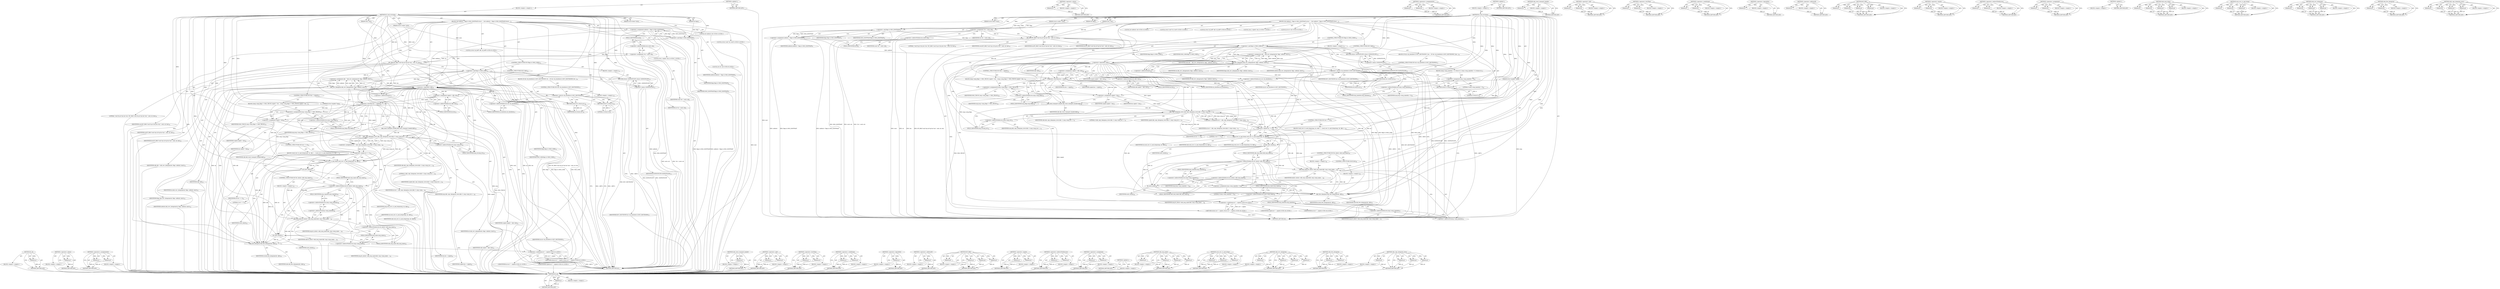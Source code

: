 digraph "skb_copy_datagram_iovec" {
vulnerable_246 [label=<(METHOD,bt_sk)>];
vulnerable_247 [label=<(PARAM,p1)>];
vulnerable_248 [label=<(BLOCK,&lt;empty&gt;,&lt;empty&gt;)>];
vulnerable_249 [label=<(METHOD_RETURN,ANY)>];
vulnerable_195 [label=<(METHOD,&lt;operator&gt;.minus)>];
vulnerable_196 [label=<(PARAM,p1)>];
vulnerable_197 [label=<(BLOCK,&lt;empty&gt;,&lt;empty&gt;)>];
vulnerable_198 [label=<(METHOD_RETURN,ANY)>];
vulnerable_219 [label=<(METHOD,&lt;operators&gt;.assignmentOr)>];
vulnerable_220 [label=<(PARAM,p1)>];
vulnerable_221 [label=<(PARAM,p2)>];
vulnerable_222 [label=<(BLOCK,&lt;empty&gt;,&lt;empty&gt;)>];
vulnerable_223 [label=<(METHOD_RETURN,ANY)>];
vulnerable_6 [label=<(METHOD,&lt;global&gt;)<SUB>1</SUB>>];
vulnerable_7 [label=<(BLOCK,&lt;empty&gt;,&lt;empty&gt;)<SUB>1</SUB>>];
vulnerable_8 [label=<(METHOD,bt_sock_recvmsg)<SUB>1</SUB>>];
vulnerable_9 [label=<(PARAM,struct kiocb *iocb)<SUB>1</SUB>>];
vulnerable_10 [label=<(PARAM,struct socket *sock)<SUB>1</SUB>>];
vulnerable_11 [label=<(PARAM,struct msghdr *msg)<SUB>2</SUB>>];
vulnerable_12 [label=<(PARAM,size_t len)<SUB>2</SUB>>];
vulnerable_13 [label=<(PARAM,int flags)<SUB>2</SUB>>];
vulnerable_14 [label=<(BLOCK,{
	int noblock = flags &amp; MSG_DONTWAIT;
	struct ...,{
	int noblock = flags &amp; MSG_DONTWAIT;
	struct ...)<SUB>3</SUB>>];
vulnerable_15 [label="<(LOCAL,int noblock: int)<SUB>4</SUB>>"];
vulnerable_16 [label=<(&lt;operator&gt;.assignment,noblock = flags &amp; MSG_DONTWAIT)<SUB>4</SUB>>];
vulnerable_17 [label=<(IDENTIFIER,noblock,noblock = flags &amp; MSG_DONTWAIT)<SUB>4</SUB>>];
vulnerable_18 [label=<(&lt;operator&gt;.and,flags &amp; MSG_DONTWAIT)<SUB>4</SUB>>];
vulnerable_19 [label=<(IDENTIFIER,flags,flags &amp; MSG_DONTWAIT)<SUB>4</SUB>>];
vulnerable_20 [label=<(IDENTIFIER,MSG_DONTWAIT,flags &amp; MSG_DONTWAIT)<SUB>4</SUB>>];
vulnerable_21 [label="<(LOCAL,struct sock* sk: sock*)<SUB>5</SUB>>"];
vulnerable_22 [label=<(&lt;operator&gt;.assignment,*sk = sock-&gt;sk)<SUB>5</SUB>>];
vulnerable_23 [label=<(IDENTIFIER,sk,*sk = sock-&gt;sk)<SUB>5</SUB>>];
vulnerable_24 [label=<(&lt;operator&gt;.indirectFieldAccess,sock-&gt;sk)<SUB>5</SUB>>];
vulnerable_25 [label=<(IDENTIFIER,sock,*sk = sock-&gt;sk)<SUB>5</SUB>>];
vulnerable_26 [label=<(FIELD_IDENTIFIER,sk,sk)<SUB>5</SUB>>];
vulnerable_27 [label="<(LOCAL,struct sk_buff* skb: sk_buff*)<SUB>6</SUB>>"];
vulnerable_28 [label="<(LOCAL,size_t copied: size_t)<SUB>7</SUB>>"];
vulnerable_29 [label="<(LOCAL,int err: int)<SUB>8</SUB>>"];
vulnerable_30 [label=<(BT_DBG,BT_DBG(&quot;sock %p sk %p len %zu&quot;, sock, sk, len))<SUB>10</SUB>>];
vulnerable_31 [label=<(LITERAL,&quot;sock %p sk %p len %zu&quot;,BT_DBG(&quot;sock %p sk %p len %zu&quot;, sock, sk, len))<SUB>10</SUB>>];
vulnerable_32 [label=<(IDENTIFIER,sock,BT_DBG(&quot;sock %p sk %p len %zu&quot;, sock, sk, len))<SUB>10</SUB>>];
vulnerable_33 [label=<(IDENTIFIER,sk,BT_DBG(&quot;sock %p sk %p len %zu&quot;, sock, sk, len))<SUB>10</SUB>>];
vulnerable_34 [label=<(IDENTIFIER,len,BT_DBG(&quot;sock %p sk %p len %zu&quot;, sock, sk, len))<SUB>10</SUB>>];
vulnerable_35 [label=<(CONTROL_STRUCTURE,IF,if (flags &amp; (MSG_OOB)))<SUB>12</SUB>>];
vulnerable_36 [label=<(&lt;operator&gt;.and,flags &amp; (MSG_OOB))<SUB>12</SUB>>];
vulnerable_37 [label=<(IDENTIFIER,flags,flags &amp; (MSG_OOB))<SUB>12</SUB>>];
vulnerable_38 [label=<(IDENTIFIER,MSG_OOB,flags &amp; (MSG_OOB))<SUB>12</SUB>>];
vulnerable_39 [label=<(BLOCK,&lt;empty&gt;,&lt;empty&gt;)<SUB>13</SUB>>];
vulnerable_40 [label=<(RETURN,return -EOPNOTSUPP;,return -EOPNOTSUPP;)<SUB>13</SUB>>];
vulnerable_41 [label=<(&lt;operator&gt;.minus,-EOPNOTSUPP)<SUB>13</SUB>>];
vulnerable_42 [label=<(IDENTIFIER,EOPNOTSUPP,-EOPNOTSUPP)<SUB>13</SUB>>];
vulnerable_43 [label=<(&lt;operator&gt;.assignment,skb = skb_recv_datagram(sk, flags, noblock, &amp;err))<SUB>15</SUB>>];
vulnerable_44 [label=<(IDENTIFIER,skb,skb = skb_recv_datagram(sk, flags, noblock, &amp;err))<SUB>15</SUB>>];
vulnerable_45 [label=<(skb_recv_datagram,skb_recv_datagram(sk, flags, noblock, &amp;err))<SUB>15</SUB>>];
vulnerable_46 [label=<(IDENTIFIER,sk,skb_recv_datagram(sk, flags, noblock, &amp;err))<SUB>15</SUB>>];
vulnerable_47 [label=<(IDENTIFIER,flags,skb_recv_datagram(sk, flags, noblock, &amp;err))<SUB>15</SUB>>];
vulnerable_48 [label=<(IDENTIFIER,noblock,skb_recv_datagram(sk, flags, noblock, &amp;err))<SUB>15</SUB>>];
vulnerable_49 [label=<(&lt;operator&gt;.addressOf,&amp;err)<SUB>15</SUB>>];
vulnerable_50 [label=<(IDENTIFIER,err,skb_recv_datagram(sk, flags, noblock, &amp;err))<SUB>15</SUB>>];
vulnerable_51 [label=<(CONTROL_STRUCTURE,IF,if (!skb))<SUB>16</SUB>>];
vulnerable_52 [label=<(&lt;operator&gt;.logicalNot,!skb)<SUB>16</SUB>>];
vulnerable_53 [label=<(IDENTIFIER,skb,!skb)<SUB>16</SUB>>];
vulnerable_54 [label=<(BLOCK,{
		if (sk-&gt;sk_shutdown &amp; RCV_SHUTDOWN) {
			ms...,{
		if (sk-&gt;sk_shutdown &amp; RCV_SHUTDOWN) {
			ms...)<SUB>16</SUB>>];
vulnerable_55 [label=<(CONTROL_STRUCTURE,IF,if (sk-&gt;sk_shutdown &amp; RCV_SHUTDOWN))<SUB>17</SUB>>];
vulnerable_56 [label=<(&lt;operator&gt;.and,sk-&gt;sk_shutdown &amp; RCV_SHUTDOWN)<SUB>17</SUB>>];
vulnerable_57 [label=<(&lt;operator&gt;.indirectFieldAccess,sk-&gt;sk_shutdown)<SUB>17</SUB>>];
vulnerable_58 [label=<(IDENTIFIER,sk,sk-&gt;sk_shutdown &amp; RCV_SHUTDOWN)<SUB>17</SUB>>];
vulnerable_59 [label=<(FIELD_IDENTIFIER,sk_shutdown,sk_shutdown)<SUB>17</SUB>>];
vulnerable_60 [label=<(IDENTIFIER,RCV_SHUTDOWN,sk-&gt;sk_shutdown &amp; RCV_SHUTDOWN)<SUB>17</SUB>>];
vulnerable_61 [label=<(BLOCK,{
			msg-&gt;msg_namelen = 0;
 			return 0;
		},{
			msg-&gt;msg_namelen = 0;
 			return 0;
		})<SUB>17</SUB>>];
vulnerable_62 [label=<(&lt;operator&gt;.assignment,msg-&gt;msg_namelen = 0)<SUB>18</SUB>>];
vulnerable_63 [label=<(&lt;operator&gt;.indirectFieldAccess,msg-&gt;msg_namelen)<SUB>18</SUB>>];
vulnerable_64 [label=<(IDENTIFIER,msg,msg-&gt;msg_namelen = 0)<SUB>18</SUB>>];
vulnerable_65 [label=<(FIELD_IDENTIFIER,msg_namelen,msg_namelen)<SUB>18</SUB>>];
vulnerable_66 [label=<(LITERAL,0,msg-&gt;msg_namelen = 0)<SUB>18</SUB>>];
vulnerable_67 [label=<(RETURN,return 0;,return 0;)<SUB>19</SUB>>];
vulnerable_68 [label=<(LITERAL,0,return 0;)<SUB>19</SUB>>];
vulnerable_69 [label=<(RETURN,return err;,return err;)<SUB>21</SUB>>];
vulnerable_70 [label=<(IDENTIFIER,err,return err;)<SUB>21</SUB>>];
vulnerable_71 [label=<(&lt;operator&gt;.assignment,copied = skb-&gt;len)<SUB>24</SUB>>];
vulnerable_72 [label=<(IDENTIFIER,copied,copied = skb-&gt;len)<SUB>24</SUB>>];
vulnerable_73 [label=<(&lt;operator&gt;.indirectFieldAccess,skb-&gt;len)<SUB>24</SUB>>];
vulnerable_74 [label=<(IDENTIFIER,skb,copied = skb-&gt;len)<SUB>24</SUB>>];
vulnerable_75 [label=<(FIELD_IDENTIFIER,len,len)<SUB>24</SUB>>];
vulnerable_76 [label=<(CONTROL_STRUCTURE,IF,if (len &lt; copied))<SUB>25</SUB>>];
vulnerable_77 [label=<(&lt;operator&gt;.lessThan,len &lt; copied)<SUB>25</SUB>>];
vulnerable_78 [label=<(IDENTIFIER,len,len &lt; copied)<SUB>25</SUB>>];
vulnerable_79 [label=<(IDENTIFIER,copied,len &lt; copied)<SUB>25</SUB>>];
vulnerable_80 [label=<(BLOCK,{
		msg-&gt;msg_flags |= MSG_TRUNC;
		copied = len...,{
		msg-&gt;msg_flags |= MSG_TRUNC;
		copied = len...)<SUB>25</SUB>>];
vulnerable_81 [label=<(&lt;operators&gt;.assignmentOr,msg-&gt;msg_flags |= MSG_TRUNC)<SUB>26</SUB>>];
vulnerable_82 [label=<(&lt;operator&gt;.indirectFieldAccess,msg-&gt;msg_flags)<SUB>26</SUB>>];
vulnerable_83 [label=<(IDENTIFIER,msg,msg-&gt;msg_flags |= MSG_TRUNC)<SUB>26</SUB>>];
vulnerable_84 [label=<(FIELD_IDENTIFIER,msg_flags,msg_flags)<SUB>26</SUB>>];
vulnerable_85 [label=<(IDENTIFIER,MSG_TRUNC,msg-&gt;msg_flags |= MSG_TRUNC)<SUB>26</SUB>>];
vulnerable_86 [label=<(&lt;operator&gt;.assignment,copied = len)<SUB>27</SUB>>];
vulnerable_87 [label=<(IDENTIFIER,copied,copied = len)<SUB>27</SUB>>];
vulnerable_88 [label=<(IDENTIFIER,len,copied = len)<SUB>27</SUB>>];
vulnerable_89 [label=<(skb_reset_transport_header,skb_reset_transport_header(skb))<SUB>30</SUB>>];
vulnerable_90 [label=<(IDENTIFIER,skb,skb_reset_transport_header(skb))<SUB>30</SUB>>];
vulnerable_91 [label=<(&lt;operator&gt;.assignment,err = skb_copy_datagram_iovec(skb, 0, msg-&gt;msg_...)<SUB>31</SUB>>];
vulnerable_92 [label=<(IDENTIFIER,err,err = skb_copy_datagram_iovec(skb, 0, msg-&gt;msg_...)<SUB>31</SUB>>];
vulnerable_93 [label=<(skb_copy_datagram_iovec,skb_copy_datagram_iovec(skb, 0, msg-&gt;msg_iov, c...)<SUB>31</SUB>>];
vulnerable_94 [label=<(IDENTIFIER,skb,skb_copy_datagram_iovec(skb, 0, msg-&gt;msg_iov, c...)<SUB>31</SUB>>];
vulnerable_95 [label=<(LITERAL,0,skb_copy_datagram_iovec(skb, 0, msg-&gt;msg_iov, c...)<SUB>31</SUB>>];
vulnerable_96 [label=<(&lt;operator&gt;.indirectFieldAccess,msg-&gt;msg_iov)<SUB>31</SUB>>];
vulnerable_97 [label=<(IDENTIFIER,msg,skb_copy_datagram_iovec(skb, 0, msg-&gt;msg_iov, c...)<SUB>31</SUB>>];
vulnerable_98 [label=<(FIELD_IDENTIFIER,msg_iov,msg_iov)<SUB>31</SUB>>];
vulnerable_99 [label=<(IDENTIFIER,copied,skb_copy_datagram_iovec(skb, 0, msg-&gt;msg_iov, c...)<SUB>31</SUB>>];
vulnerable_100 [label=<(CONTROL_STRUCTURE,IF,if (err == 0))<SUB>32</SUB>>];
vulnerable_101 [label=<(&lt;operator&gt;.equals,err == 0)<SUB>32</SUB>>];
vulnerable_102 [label=<(IDENTIFIER,err,err == 0)<SUB>32</SUB>>];
vulnerable_103 [label=<(LITERAL,0,err == 0)<SUB>32</SUB>>];
vulnerable_104 [label=<(BLOCK,{
		sock_recv_ts_and_drops(msg, sk, skb);

 		i...,{
		sock_recv_ts_and_drops(msg, sk, skb);

 		i...)<SUB>32</SUB>>];
vulnerable_105 [label=<(sock_recv_ts_and_drops,sock_recv_ts_and_drops(msg, sk, skb))<SUB>33</SUB>>];
vulnerable_106 [label=<(IDENTIFIER,msg,sock_recv_ts_and_drops(msg, sk, skb))<SUB>33</SUB>>];
vulnerable_107 [label=<(IDENTIFIER,sk,sock_recv_ts_and_drops(msg, sk, skb))<SUB>33</SUB>>];
vulnerable_108 [label=<(IDENTIFIER,skb,sock_recv_ts_and_drops(msg, sk, skb))<SUB>33</SUB>>];
vulnerable_109 [label=<(CONTROL_STRUCTURE,IF,if (bt_sk(sk)-&gt;skb_msg_name))<SUB>35</SUB>>];
vulnerable_110 [label=<(&lt;operator&gt;.indirectFieldAccess,bt_sk(sk)-&gt;skb_msg_name)<SUB>35</SUB>>];
vulnerable_111 [label=<(bt_sk,bt_sk(sk))<SUB>35</SUB>>];
vulnerable_112 [label=<(IDENTIFIER,sk,bt_sk(sk))<SUB>35</SUB>>];
vulnerable_113 [label=<(FIELD_IDENTIFIER,skb_msg_name,skb_msg_name)<SUB>35</SUB>>];
vulnerable_114 [label=<(BLOCK,&lt;empty&gt;,&lt;empty&gt;)<SUB>36</SUB>>];
vulnerable_115 [label=<(skb_msg_name,bt_sk(sk)-&gt;skb_msg_name(skb, msg-&gt;msg_name,
 		...)<SUB>36</SUB>>];
vulnerable_116 [label=<(&lt;operator&gt;.indirectFieldAccess,bt_sk(sk)-&gt;skb_msg_name)<SUB>36</SUB>>];
vulnerable_117 [label=<(bt_sk,bt_sk(sk))<SUB>36</SUB>>];
vulnerable_118 [label=<(IDENTIFIER,sk,bt_sk(sk))<SUB>36</SUB>>];
vulnerable_119 [label=<(FIELD_IDENTIFIER,skb_msg_name,skb_msg_name)<SUB>36</SUB>>];
vulnerable_120 [label=<(IDENTIFIER,skb,bt_sk(sk)-&gt;skb_msg_name(skb, msg-&gt;msg_name,
 		...)<SUB>36</SUB>>];
vulnerable_121 [label=<(&lt;operator&gt;.indirectFieldAccess,msg-&gt;msg_name)<SUB>36</SUB>>];
vulnerable_122 [label=<(IDENTIFIER,msg,bt_sk(sk)-&gt;skb_msg_name(skb, msg-&gt;msg_name,
 		...)<SUB>36</SUB>>];
vulnerable_123 [label=<(FIELD_IDENTIFIER,msg_name,msg_name)<SUB>36</SUB>>];
vulnerable_124 [label=<(&lt;operator&gt;.addressOf,&amp;msg-&gt;msg_namelen)<SUB>37</SUB>>];
vulnerable_125 [label=<(&lt;operator&gt;.indirectFieldAccess,msg-&gt;msg_namelen)<SUB>37</SUB>>];
vulnerable_126 [label=<(IDENTIFIER,msg,bt_sk(sk)-&gt;skb_msg_name(skb, msg-&gt;msg_name,
 		...)<SUB>37</SUB>>];
vulnerable_127 [label=<(FIELD_IDENTIFIER,msg_namelen,msg_namelen)<SUB>37</SUB>>];
vulnerable_128 [label=<(CONTROL_STRUCTURE,ELSE,else)<SUB>39</SUB>>];
vulnerable_129 [label=<(BLOCK,&lt;empty&gt;,&lt;empty&gt;)<SUB>39</SUB>>];
vulnerable_130 [label=<(&lt;operator&gt;.assignment,msg-&gt;msg_namelen = 0)<SUB>39</SUB>>];
vulnerable_131 [label=<(&lt;operator&gt;.indirectFieldAccess,msg-&gt;msg_namelen)<SUB>39</SUB>>];
vulnerable_132 [label=<(IDENTIFIER,msg,msg-&gt;msg_namelen = 0)<SUB>39</SUB>>];
vulnerable_133 [label=<(FIELD_IDENTIFIER,msg_namelen,msg_namelen)<SUB>39</SUB>>];
vulnerable_134 [label=<(LITERAL,0,msg-&gt;msg_namelen = 0)<SUB>39</SUB>>];
vulnerable_135 [label=<(skb_free_datagram,skb_free_datagram(sk, skb))<SUB>42</SUB>>];
vulnerable_136 [label=<(IDENTIFIER,sk,skb_free_datagram(sk, skb))<SUB>42</SUB>>];
vulnerable_137 [label=<(IDENTIFIER,skb,skb_free_datagram(sk, skb))<SUB>42</SUB>>];
vulnerable_138 [label="<(RETURN,return err ? : copied;,return err ? : copied;)<SUB>44</SUB>>"];
vulnerable_139 [label="<(&lt;operator&gt;.conditional,err ? : copied)<SUB>44</SUB>>"];
vulnerable_140 [label="<(IDENTIFIER,err,err ? : copied)<SUB>44</SUB>>"];
vulnerable_141 [label="<(IDENTIFIER,copied,err ? : copied)<SUB>44</SUB>>"];
vulnerable_142 [label=<(METHOD_RETURN,int)<SUB>1</SUB>>];
vulnerable_144 [label=<(METHOD_RETURN,ANY)<SUB>1</SUB>>];
vulnerable_224 [label=<(METHOD,skb_reset_transport_header)>];
vulnerable_225 [label=<(PARAM,p1)>];
vulnerable_226 [label=<(BLOCK,&lt;empty&gt;,&lt;empty&gt;)>];
vulnerable_227 [label=<(METHOD_RETURN,ANY)>];
vulnerable_178 [label=<(METHOD,&lt;operator&gt;.and)>];
vulnerable_179 [label=<(PARAM,p1)>];
vulnerable_180 [label=<(PARAM,p2)>];
vulnerable_181 [label=<(BLOCK,&lt;empty&gt;,&lt;empty&gt;)>];
vulnerable_182 [label=<(METHOD_RETURN,ANY)>];
vulnerable_214 [label=<(METHOD,&lt;operator&gt;.lessThan)>];
vulnerable_215 [label=<(PARAM,p1)>];
vulnerable_216 [label=<(PARAM,p2)>];
vulnerable_217 [label=<(BLOCK,&lt;empty&gt;,&lt;empty&gt;)>];
vulnerable_218 [label=<(METHOD_RETURN,ANY)>];
vulnerable_262 [label=<(METHOD,&lt;operator&gt;.conditional)>];
vulnerable_263 [label=<(PARAM,p1)>];
vulnerable_264 [label=<(PARAM,p2)>];
vulnerable_265 [label=<(BLOCK,&lt;empty&gt;,&lt;empty&gt;)>];
vulnerable_266 [label=<(METHOD_RETURN,ANY)>];
vulnerable_210 [label=<(METHOD,&lt;operator&gt;.logicalNot)>];
vulnerable_211 [label=<(PARAM,p1)>];
vulnerable_212 [label=<(BLOCK,&lt;empty&gt;,&lt;empty&gt;)>];
vulnerable_213 [label=<(METHOD_RETURN,ANY)>];
vulnerable_206 [label=<(METHOD,&lt;operator&gt;.addressOf)>];
vulnerable_207 [label=<(PARAM,p1)>];
vulnerable_208 [label=<(BLOCK,&lt;empty&gt;,&lt;empty&gt;)>];
vulnerable_209 [label=<(METHOD_RETURN,ANY)>];
vulnerable_188 [label=<(METHOD,BT_DBG)>];
vulnerable_189 [label=<(PARAM,p1)>];
vulnerable_190 [label=<(PARAM,p2)>];
vulnerable_191 [label=<(PARAM,p3)>];
vulnerable_192 [label=<(PARAM,p4)>];
vulnerable_193 [label=<(BLOCK,&lt;empty&gt;,&lt;empty&gt;)>];
vulnerable_194 [label=<(METHOD_RETURN,ANY)>];
vulnerable_235 [label=<(METHOD,&lt;operator&gt;.equals)>];
vulnerable_236 [label=<(PARAM,p1)>];
vulnerable_237 [label=<(PARAM,p2)>];
vulnerable_238 [label=<(BLOCK,&lt;empty&gt;,&lt;empty&gt;)>];
vulnerable_239 [label=<(METHOD_RETURN,ANY)>];
vulnerable_183 [label=<(METHOD,&lt;operator&gt;.indirectFieldAccess)>];
vulnerable_184 [label=<(PARAM,p1)>];
vulnerable_185 [label=<(PARAM,p2)>];
vulnerable_186 [label=<(BLOCK,&lt;empty&gt;,&lt;empty&gt;)>];
vulnerable_187 [label=<(METHOD_RETURN,ANY)>];
vulnerable_173 [label=<(METHOD,&lt;operator&gt;.assignment)>];
vulnerable_174 [label=<(PARAM,p1)>];
vulnerable_175 [label=<(PARAM,p2)>];
vulnerable_176 [label=<(BLOCK,&lt;empty&gt;,&lt;empty&gt;)>];
vulnerable_177 [label=<(METHOD_RETURN,ANY)>];
vulnerable_167 [label=<(METHOD,&lt;global&gt;)<SUB>1</SUB>>];
vulnerable_168 [label=<(BLOCK,&lt;empty&gt;,&lt;empty&gt;)>];
vulnerable_169 [label=<(METHOD_RETURN,ANY)>];
vulnerable_250 [label=<(METHOD,skb_msg_name)>];
vulnerable_251 [label=<(PARAM,p1)>];
vulnerable_252 [label=<(PARAM,p2)>];
vulnerable_253 [label=<(PARAM,p3)>];
vulnerable_254 [label=<(PARAM,p4)>];
vulnerable_255 [label=<(BLOCK,&lt;empty&gt;,&lt;empty&gt;)>];
vulnerable_256 [label=<(METHOD_RETURN,ANY)>];
vulnerable_240 [label=<(METHOD,sock_recv_ts_and_drops)>];
vulnerable_241 [label=<(PARAM,p1)>];
vulnerable_242 [label=<(PARAM,p2)>];
vulnerable_243 [label=<(PARAM,p3)>];
vulnerable_244 [label=<(BLOCK,&lt;empty&gt;,&lt;empty&gt;)>];
vulnerable_245 [label=<(METHOD_RETURN,ANY)>];
vulnerable_199 [label=<(METHOD,skb_recv_datagram)>];
vulnerable_200 [label=<(PARAM,p1)>];
vulnerable_201 [label=<(PARAM,p2)>];
vulnerable_202 [label=<(PARAM,p3)>];
vulnerable_203 [label=<(PARAM,p4)>];
vulnerable_204 [label=<(BLOCK,&lt;empty&gt;,&lt;empty&gt;)>];
vulnerable_205 [label=<(METHOD_RETURN,ANY)>];
vulnerable_257 [label=<(METHOD,skb_free_datagram)>];
vulnerable_258 [label=<(PARAM,p1)>];
vulnerable_259 [label=<(PARAM,p2)>];
vulnerable_260 [label=<(BLOCK,&lt;empty&gt;,&lt;empty&gt;)>];
vulnerable_261 [label=<(METHOD_RETURN,ANY)>];
vulnerable_228 [label=<(METHOD,skb_copy_datagram_iovec)>];
vulnerable_229 [label=<(PARAM,p1)>];
vulnerable_230 [label=<(PARAM,p2)>];
vulnerable_231 [label=<(PARAM,p3)>];
vulnerable_232 [label=<(PARAM,p4)>];
vulnerable_233 [label=<(BLOCK,&lt;empty&gt;,&lt;empty&gt;)>];
vulnerable_234 [label=<(METHOD_RETURN,ANY)>];
fixed_234 [label=<(METHOD,bt_sk)>];
fixed_235 [label=<(PARAM,p1)>];
fixed_236 [label=<(BLOCK,&lt;empty&gt;,&lt;empty&gt;)>];
fixed_237 [label=<(METHOD_RETURN,ANY)>];
fixed_183 [label=<(METHOD,&lt;operator&gt;.minus)>];
fixed_184 [label=<(PARAM,p1)>];
fixed_185 [label=<(BLOCK,&lt;empty&gt;,&lt;empty&gt;)>];
fixed_186 [label=<(METHOD_RETURN,ANY)>];
fixed_207 [label=<(METHOD,&lt;operators&gt;.assignmentOr)>];
fixed_208 [label=<(PARAM,p1)>];
fixed_209 [label=<(PARAM,p2)>];
fixed_210 [label=<(BLOCK,&lt;empty&gt;,&lt;empty&gt;)>];
fixed_211 [label=<(METHOD_RETURN,ANY)>];
fixed_6 [label=<(METHOD,&lt;global&gt;)<SUB>1</SUB>>];
fixed_7 [label=<(BLOCK,&lt;empty&gt;,&lt;empty&gt;)<SUB>1</SUB>>];
fixed_8 [label=<(METHOD,bt_sock_recvmsg)<SUB>1</SUB>>];
fixed_9 [label=<(PARAM,struct kiocb *iocb)<SUB>1</SUB>>];
fixed_10 [label=<(PARAM,struct socket *sock)<SUB>1</SUB>>];
fixed_11 [label=<(PARAM,struct msghdr *msg)<SUB>2</SUB>>];
fixed_12 [label=<(PARAM,size_t len)<SUB>2</SUB>>];
fixed_13 [label=<(PARAM,int flags)<SUB>2</SUB>>];
fixed_14 [label=<(BLOCK,{
	int noblock = flags &amp; MSG_DONTWAIT;
	struct ...,{
	int noblock = flags &amp; MSG_DONTWAIT;
	struct ...)<SUB>3</SUB>>];
fixed_15 [label="<(LOCAL,int noblock: int)<SUB>4</SUB>>"];
fixed_16 [label=<(&lt;operator&gt;.assignment,noblock = flags &amp; MSG_DONTWAIT)<SUB>4</SUB>>];
fixed_17 [label=<(IDENTIFIER,noblock,noblock = flags &amp; MSG_DONTWAIT)<SUB>4</SUB>>];
fixed_18 [label=<(&lt;operator&gt;.and,flags &amp; MSG_DONTWAIT)<SUB>4</SUB>>];
fixed_19 [label=<(IDENTIFIER,flags,flags &amp; MSG_DONTWAIT)<SUB>4</SUB>>];
fixed_20 [label=<(IDENTIFIER,MSG_DONTWAIT,flags &amp; MSG_DONTWAIT)<SUB>4</SUB>>];
fixed_21 [label="<(LOCAL,struct sock* sk: sock*)<SUB>5</SUB>>"];
fixed_22 [label=<(&lt;operator&gt;.assignment,*sk = sock-&gt;sk)<SUB>5</SUB>>];
fixed_23 [label=<(IDENTIFIER,sk,*sk = sock-&gt;sk)<SUB>5</SUB>>];
fixed_24 [label=<(&lt;operator&gt;.indirectFieldAccess,sock-&gt;sk)<SUB>5</SUB>>];
fixed_25 [label=<(IDENTIFIER,sock,*sk = sock-&gt;sk)<SUB>5</SUB>>];
fixed_26 [label=<(FIELD_IDENTIFIER,sk,sk)<SUB>5</SUB>>];
fixed_27 [label="<(LOCAL,struct sk_buff* skb: sk_buff*)<SUB>6</SUB>>"];
fixed_28 [label="<(LOCAL,size_t copied: size_t)<SUB>7</SUB>>"];
fixed_29 [label="<(LOCAL,int err: int)<SUB>8</SUB>>"];
fixed_30 [label=<(BT_DBG,BT_DBG(&quot;sock %p sk %p len %zu&quot;, sock, sk, len))<SUB>10</SUB>>];
fixed_31 [label=<(LITERAL,&quot;sock %p sk %p len %zu&quot;,BT_DBG(&quot;sock %p sk %p len %zu&quot;, sock, sk, len))<SUB>10</SUB>>];
fixed_32 [label=<(IDENTIFIER,sock,BT_DBG(&quot;sock %p sk %p len %zu&quot;, sock, sk, len))<SUB>10</SUB>>];
fixed_33 [label=<(IDENTIFIER,sk,BT_DBG(&quot;sock %p sk %p len %zu&quot;, sock, sk, len))<SUB>10</SUB>>];
fixed_34 [label=<(IDENTIFIER,len,BT_DBG(&quot;sock %p sk %p len %zu&quot;, sock, sk, len))<SUB>10</SUB>>];
fixed_35 [label=<(CONTROL_STRUCTURE,IF,if (flags &amp; (MSG_OOB)))<SUB>12</SUB>>];
fixed_36 [label=<(&lt;operator&gt;.and,flags &amp; (MSG_OOB))<SUB>12</SUB>>];
fixed_37 [label=<(IDENTIFIER,flags,flags &amp; (MSG_OOB))<SUB>12</SUB>>];
fixed_38 [label=<(IDENTIFIER,MSG_OOB,flags &amp; (MSG_OOB))<SUB>12</SUB>>];
fixed_39 [label=<(BLOCK,&lt;empty&gt;,&lt;empty&gt;)<SUB>13</SUB>>];
fixed_40 [label=<(RETURN,return -EOPNOTSUPP;,return -EOPNOTSUPP;)<SUB>13</SUB>>];
fixed_41 [label=<(&lt;operator&gt;.minus,-EOPNOTSUPP)<SUB>13</SUB>>];
fixed_42 [label=<(IDENTIFIER,EOPNOTSUPP,-EOPNOTSUPP)<SUB>13</SUB>>];
fixed_43 [label=<(&lt;operator&gt;.assignment,skb = skb_recv_datagram(sk, flags, noblock, &amp;err))<SUB>15</SUB>>];
fixed_44 [label=<(IDENTIFIER,skb,skb = skb_recv_datagram(sk, flags, noblock, &amp;err))<SUB>15</SUB>>];
fixed_45 [label=<(skb_recv_datagram,skb_recv_datagram(sk, flags, noblock, &amp;err))<SUB>15</SUB>>];
fixed_46 [label=<(IDENTIFIER,sk,skb_recv_datagram(sk, flags, noblock, &amp;err))<SUB>15</SUB>>];
fixed_47 [label=<(IDENTIFIER,flags,skb_recv_datagram(sk, flags, noblock, &amp;err))<SUB>15</SUB>>];
fixed_48 [label=<(IDENTIFIER,noblock,skb_recv_datagram(sk, flags, noblock, &amp;err))<SUB>15</SUB>>];
fixed_49 [label=<(&lt;operator&gt;.addressOf,&amp;err)<SUB>15</SUB>>];
fixed_50 [label=<(IDENTIFIER,err,skb_recv_datagram(sk, flags, noblock, &amp;err))<SUB>15</SUB>>];
fixed_51 [label=<(CONTROL_STRUCTURE,IF,if (!skb))<SUB>16</SUB>>];
fixed_52 [label=<(&lt;operator&gt;.logicalNot,!skb)<SUB>16</SUB>>];
fixed_53 [label=<(IDENTIFIER,skb,!skb)<SUB>16</SUB>>];
fixed_54 [label=<(BLOCK,{
		if (sk-&gt;sk_shutdown &amp; RCV_SHUTDOWN)
 			ret...,{
		if (sk-&gt;sk_shutdown &amp; RCV_SHUTDOWN)
 			ret...)<SUB>16</SUB>>];
fixed_55 [label=<(CONTROL_STRUCTURE,IF,if (sk-&gt;sk_shutdown &amp; RCV_SHUTDOWN))<SUB>17</SUB>>];
fixed_56 [label=<(&lt;operator&gt;.and,sk-&gt;sk_shutdown &amp; RCV_SHUTDOWN)<SUB>17</SUB>>];
fixed_57 [label=<(&lt;operator&gt;.indirectFieldAccess,sk-&gt;sk_shutdown)<SUB>17</SUB>>];
fixed_58 [label=<(IDENTIFIER,sk,sk-&gt;sk_shutdown &amp; RCV_SHUTDOWN)<SUB>17</SUB>>];
fixed_59 [label=<(FIELD_IDENTIFIER,sk_shutdown,sk_shutdown)<SUB>17</SUB>>];
fixed_60 [label=<(IDENTIFIER,RCV_SHUTDOWN,sk-&gt;sk_shutdown &amp; RCV_SHUTDOWN)<SUB>17</SUB>>];
fixed_61 [label=<(BLOCK,&lt;empty&gt;,&lt;empty&gt;)<SUB>18</SUB>>];
fixed_62 [label=<(RETURN,return 0;,return 0;)<SUB>18</SUB>>];
fixed_63 [label=<(LITERAL,0,return 0;)<SUB>18</SUB>>];
fixed_64 [label=<(RETURN,return err;,return err;)<SUB>20</SUB>>];
fixed_65 [label=<(IDENTIFIER,err,return err;)<SUB>20</SUB>>];
fixed_66 [label=<(&lt;operator&gt;.assignment,copied = skb-&gt;len)<SUB>23</SUB>>];
fixed_67 [label=<(IDENTIFIER,copied,copied = skb-&gt;len)<SUB>23</SUB>>];
fixed_68 [label=<(&lt;operator&gt;.indirectFieldAccess,skb-&gt;len)<SUB>23</SUB>>];
fixed_69 [label=<(IDENTIFIER,skb,copied = skb-&gt;len)<SUB>23</SUB>>];
fixed_70 [label=<(FIELD_IDENTIFIER,len,len)<SUB>23</SUB>>];
fixed_71 [label=<(CONTROL_STRUCTURE,IF,if (len &lt; copied))<SUB>24</SUB>>];
fixed_72 [label=<(&lt;operator&gt;.lessThan,len &lt; copied)<SUB>24</SUB>>];
fixed_73 [label=<(IDENTIFIER,len,len &lt; copied)<SUB>24</SUB>>];
fixed_74 [label=<(IDENTIFIER,copied,len &lt; copied)<SUB>24</SUB>>];
fixed_75 [label=<(BLOCK,{
		msg-&gt;msg_flags |= MSG_TRUNC;
		copied = len...,{
		msg-&gt;msg_flags |= MSG_TRUNC;
		copied = len...)<SUB>24</SUB>>];
fixed_76 [label=<(&lt;operators&gt;.assignmentOr,msg-&gt;msg_flags |= MSG_TRUNC)<SUB>25</SUB>>];
fixed_77 [label=<(&lt;operator&gt;.indirectFieldAccess,msg-&gt;msg_flags)<SUB>25</SUB>>];
fixed_78 [label=<(IDENTIFIER,msg,msg-&gt;msg_flags |= MSG_TRUNC)<SUB>25</SUB>>];
fixed_79 [label=<(FIELD_IDENTIFIER,msg_flags,msg_flags)<SUB>25</SUB>>];
fixed_80 [label=<(IDENTIFIER,MSG_TRUNC,msg-&gt;msg_flags |= MSG_TRUNC)<SUB>25</SUB>>];
fixed_81 [label=<(&lt;operator&gt;.assignment,copied = len)<SUB>26</SUB>>];
fixed_82 [label=<(IDENTIFIER,copied,copied = len)<SUB>26</SUB>>];
fixed_83 [label=<(IDENTIFIER,len,copied = len)<SUB>26</SUB>>];
fixed_84 [label=<(skb_reset_transport_header,skb_reset_transport_header(skb))<SUB>29</SUB>>];
fixed_85 [label=<(IDENTIFIER,skb,skb_reset_transport_header(skb))<SUB>29</SUB>>];
fixed_86 [label=<(&lt;operator&gt;.assignment,err = skb_copy_datagram_iovec(skb, 0, msg-&gt;msg_...)<SUB>30</SUB>>];
fixed_87 [label=<(IDENTIFIER,err,err = skb_copy_datagram_iovec(skb, 0, msg-&gt;msg_...)<SUB>30</SUB>>];
fixed_88 [label=<(skb_copy_datagram_iovec,skb_copy_datagram_iovec(skb, 0, msg-&gt;msg_iov, c...)<SUB>30</SUB>>];
fixed_89 [label=<(IDENTIFIER,skb,skb_copy_datagram_iovec(skb, 0, msg-&gt;msg_iov, c...)<SUB>30</SUB>>];
fixed_90 [label=<(LITERAL,0,skb_copy_datagram_iovec(skb, 0, msg-&gt;msg_iov, c...)<SUB>30</SUB>>];
fixed_91 [label=<(&lt;operator&gt;.indirectFieldAccess,msg-&gt;msg_iov)<SUB>30</SUB>>];
fixed_92 [label=<(IDENTIFIER,msg,skb_copy_datagram_iovec(skb, 0, msg-&gt;msg_iov, c...)<SUB>30</SUB>>];
fixed_93 [label=<(FIELD_IDENTIFIER,msg_iov,msg_iov)<SUB>30</SUB>>];
fixed_94 [label=<(IDENTIFIER,copied,skb_copy_datagram_iovec(skb, 0, msg-&gt;msg_iov, c...)<SUB>30</SUB>>];
fixed_95 [label=<(CONTROL_STRUCTURE,IF,if (err == 0))<SUB>31</SUB>>];
fixed_96 [label=<(&lt;operator&gt;.equals,err == 0)<SUB>31</SUB>>];
fixed_97 [label=<(IDENTIFIER,err,err == 0)<SUB>31</SUB>>];
fixed_98 [label=<(LITERAL,0,err == 0)<SUB>31</SUB>>];
fixed_99 [label=<(BLOCK,{
		sock_recv_ts_and_drops(msg, sk, skb);

 		i...,{
		sock_recv_ts_and_drops(msg, sk, skb);

 		i...)<SUB>31</SUB>>];
fixed_100 [label=<(sock_recv_ts_and_drops,sock_recv_ts_and_drops(msg, sk, skb))<SUB>32</SUB>>];
fixed_101 [label=<(IDENTIFIER,msg,sock_recv_ts_and_drops(msg, sk, skb))<SUB>32</SUB>>];
fixed_102 [label=<(IDENTIFIER,sk,sock_recv_ts_and_drops(msg, sk, skb))<SUB>32</SUB>>];
fixed_103 [label=<(IDENTIFIER,skb,sock_recv_ts_and_drops(msg, sk, skb))<SUB>32</SUB>>];
fixed_104 [label=<(CONTROL_STRUCTURE,IF,if (bt_sk(sk)-&gt;skb_msg_name))<SUB>34</SUB>>];
fixed_105 [label=<(&lt;operator&gt;.indirectFieldAccess,bt_sk(sk)-&gt;skb_msg_name)<SUB>34</SUB>>];
fixed_106 [label=<(bt_sk,bt_sk(sk))<SUB>34</SUB>>];
fixed_107 [label=<(IDENTIFIER,sk,bt_sk(sk))<SUB>34</SUB>>];
fixed_108 [label=<(FIELD_IDENTIFIER,skb_msg_name,skb_msg_name)<SUB>34</SUB>>];
fixed_109 [label=<(BLOCK,&lt;empty&gt;,&lt;empty&gt;)<SUB>35</SUB>>];
fixed_110 [label=<(skb_msg_name,bt_sk(sk)-&gt;skb_msg_name(skb, msg-&gt;msg_name,
 		...)<SUB>35</SUB>>];
fixed_111 [label=<(&lt;operator&gt;.indirectFieldAccess,bt_sk(sk)-&gt;skb_msg_name)<SUB>35</SUB>>];
fixed_112 [label=<(bt_sk,bt_sk(sk))<SUB>35</SUB>>];
fixed_113 [label=<(IDENTIFIER,sk,bt_sk(sk))<SUB>35</SUB>>];
fixed_114 [label=<(FIELD_IDENTIFIER,skb_msg_name,skb_msg_name)<SUB>35</SUB>>];
fixed_115 [label=<(IDENTIFIER,skb,bt_sk(sk)-&gt;skb_msg_name(skb, msg-&gt;msg_name,
 		...)<SUB>35</SUB>>];
fixed_116 [label=<(&lt;operator&gt;.indirectFieldAccess,msg-&gt;msg_name)<SUB>35</SUB>>];
fixed_117 [label=<(IDENTIFIER,msg,bt_sk(sk)-&gt;skb_msg_name(skb, msg-&gt;msg_name,
 		...)<SUB>35</SUB>>];
fixed_118 [label=<(FIELD_IDENTIFIER,msg_name,msg_name)<SUB>35</SUB>>];
fixed_119 [label=<(&lt;operator&gt;.addressOf,&amp;msg-&gt;msg_namelen)<SUB>36</SUB>>];
fixed_120 [label=<(&lt;operator&gt;.indirectFieldAccess,msg-&gt;msg_namelen)<SUB>36</SUB>>];
fixed_121 [label=<(IDENTIFIER,msg,bt_sk(sk)-&gt;skb_msg_name(skb, msg-&gt;msg_name,
 		...)<SUB>36</SUB>>];
fixed_122 [label=<(FIELD_IDENTIFIER,msg_namelen,msg_namelen)<SUB>36</SUB>>];
fixed_123 [label=<(skb_free_datagram,skb_free_datagram(sk, skb))<SUB>39</SUB>>];
fixed_124 [label=<(IDENTIFIER,sk,skb_free_datagram(sk, skb))<SUB>39</SUB>>];
fixed_125 [label=<(IDENTIFIER,skb,skb_free_datagram(sk, skb))<SUB>39</SUB>>];
fixed_126 [label="<(RETURN,return err ? : copied;,return err ? : copied;)<SUB>41</SUB>>"];
fixed_127 [label="<(&lt;operator&gt;.conditional,err ? : copied)<SUB>41</SUB>>"];
fixed_128 [label="<(IDENTIFIER,err,err ? : copied)<SUB>41</SUB>>"];
fixed_129 [label="<(IDENTIFIER,copied,err ? : copied)<SUB>41</SUB>>"];
fixed_130 [label=<(METHOD_RETURN,int)<SUB>1</SUB>>];
fixed_132 [label=<(METHOD_RETURN,ANY)<SUB>1</SUB>>];
fixed_212 [label=<(METHOD,skb_reset_transport_header)>];
fixed_213 [label=<(PARAM,p1)>];
fixed_214 [label=<(BLOCK,&lt;empty&gt;,&lt;empty&gt;)>];
fixed_215 [label=<(METHOD_RETURN,ANY)>];
fixed_166 [label=<(METHOD,&lt;operator&gt;.and)>];
fixed_167 [label=<(PARAM,p1)>];
fixed_168 [label=<(PARAM,p2)>];
fixed_169 [label=<(BLOCK,&lt;empty&gt;,&lt;empty&gt;)>];
fixed_170 [label=<(METHOD_RETURN,ANY)>];
fixed_202 [label=<(METHOD,&lt;operator&gt;.lessThan)>];
fixed_203 [label=<(PARAM,p1)>];
fixed_204 [label=<(PARAM,p2)>];
fixed_205 [label=<(BLOCK,&lt;empty&gt;,&lt;empty&gt;)>];
fixed_206 [label=<(METHOD_RETURN,ANY)>];
fixed_250 [label=<(METHOD,&lt;operator&gt;.conditional)>];
fixed_251 [label=<(PARAM,p1)>];
fixed_252 [label=<(PARAM,p2)>];
fixed_253 [label=<(BLOCK,&lt;empty&gt;,&lt;empty&gt;)>];
fixed_254 [label=<(METHOD_RETURN,ANY)>];
fixed_198 [label=<(METHOD,&lt;operator&gt;.logicalNot)>];
fixed_199 [label=<(PARAM,p1)>];
fixed_200 [label=<(BLOCK,&lt;empty&gt;,&lt;empty&gt;)>];
fixed_201 [label=<(METHOD_RETURN,ANY)>];
fixed_194 [label=<(METHOD,&lt;operator&gt;.addressOf)>];
fixed_195 [label=<(PARAM,p1)>];
fixed_196 [label=<(BLOCK,&lt;empty&gt;,&lt;empty&gt;)>];
fixed_197 [label=<(METHOD_RETURN,ANY)>];
fixed_176 [label=<(METHOD,BT_DBG)>];
fixed_177 [label=<(PARAM,p1)>];
fixed_178 [label=<(PARAM,p2)>];
fixed_179 [label=<(PARAM,p3)>];
fixed_180 [label=<(PARAM,p4)>];
fixed_181 [label=<(BLOCK,&lt;empty&gt;,&lt;empty&gt;)>];
fixed_182 [label=<(METHOD_RETURN,ANY)>];
fixed_223 [label=<(METHOD,&lt;operator&gt;.equals)>];
fixed_224 [label=<(PARAM,p1)>];
fixed_225 [label=<(PARAM,p2)>];
fixed_226 [label=<(BLOCK,&lt;empty&gt;,&lt;empty&gt;)>];
fixed_227 [label=<(METHOD_RETURN,ANY)>];
fixed_171 [label=<(METHOD,&lt;operator&gt;.indirectFieldAccess)>];
fixed_172 [label=<(PARAM,p1)>];
fixed_173 [label=<(PARAM,p2)>];
fixed_174 [label=<(BLOCK,&lt;empty&gt;,&lt;empty&gt;)>];
fixed_175 [label=<(METHOD_RETURN,ANY)>];
fixed_161 [label=<(METHOD,&lt;operator&gt;.assignment)>];
fixed_162 [label=<(PARAM,p1)>];
fixed_163 [label=<(PARAM,p2)>];
fixed_164 [label=<(BLOCK,&lt;empty&gt;,&lt;empty&gt;)>];
fixed_165 [label=<(METHOD_RETURN,ANY)>];
fixed_155 [label=<(METHOD,&lt;global&gt;)<SUB>1</SUB>>];
fixed_156 [label=<(BLOCK,&lt;empty&gt;,&lt;empty&gt;)>];
fixed_157 [label=<(METHOD_RETURN,ANY)>];
fixed_238 [label=<(METHOD,skb_msg_name)>];
fixed_239 [label=<(PARAM,p1)>];
fixed_240 [label=<(PARAM,p2)>];
fixed_241 [label=<(PARAM,p3)>];
fixed_242 [label=<(PARAM,p4)>];
fixed_243 [label=<(BLOCK,&lt;empty&gt;,&lt;empty&gt;)>];
fixed_244 [label=<(METHOD_RETURN,ANY)>];
fixed_228 [label=<(METHOD,sock_recv_ts_and_drops)>];
fixed_229 [label=<(PARAM,p1)>];
fixed_230 [label=<(PARAM,p2)>];
fixed_231 [label=<(PARAM,p3)>];
fixed_232 [label=<(BLOCK,&lt;empty&gt;,&lt;empty&gt;)>];
fixed_233 [label=<(METHOD_RETURN,ANY)>];
fixed_187 [label=<(METHOD,skb_recv_datagram)>];
fixed_188 [label=<(PARAM,p1)>];
fixed_189 [label=<(PARAM,p2)>];
fixed_190 [label=<(PARAM,p3)>];
fixed_191 [label=<(PARAM,p4)>];
fixed_192 [label=<(BLOCK,&lt;empty&gt;,&lt;empty&gt;)>];
fixed_193 [label=<(METHOD_RETURN,ANY)>];
fixed_245 [label=<(METHOD,skb_free_datagram)>];
fixed_246 [label=<(PARAM,p1)>];
fixed_247 [label=<(PARAM,p2)>];
fixed_248 [label=<(BLOCK,&lt;empty&gt;,&lt;empty&gt;)>];
fixed_249 [label=<(METHOD_RETURN,ANY)>];
fixed_216 [label=<(METHOD,skb_copy_datagram_iovec)>];
fixed_217 [label=<(PARAM,p1)>];
fixed_218 [label=<(PARAM,p2)>];
fixed_219 [label=<(PARAM,p3)>];
fixed_220 [label=<(PARAM,p4)>];
fixed_221 [label=<(BLOCK,&lt;empty&gt;,&lt;empty&gt;)>];
fixed_222 [label=<(METHOD_RETURN,ANY)>];
vulnerable_246 -> vulnerable_247  [key=0, label="AST: "];
vulnerable_246 -> vulnerable_247  [key=1, label="DDG: "];
vulnerable_246 -> vulnerable_248  [key=0, label="AST: "];
vulnerable_246 -> vulnerable_249  [key=0, label="AST: "];
vulnerable_246 -> vulnerable_249  [key=1, label="CFG: "];
vulnerable_247 -> vulnerable_249  [key=0, label="DDG: p1"];
vulnerable_195 -> vulnerable_196  [key=0, label="AST: "];
vulnerable_195 -> vulnerable_196  [key=1, label="DDG: "];
vulnerable_195 -> vulnerable_197  [key=0, label="AST: "];
vulnerable_195 -> vulnerable_198  [key=0, label="AST: "];
vulnerable_195 -> vulnerable_198  [key=1, label="CFG: "];
vulnerable_196 -> vulnerable_198  [key=0, label="DDG: p1"];
vulnerable_219 -> vulnerable_220  [key=0, label="AST: "];
vulnerable_219 -> vulnerable_220  [key=1, label="DDG: "];
vulnerable_219 -> vulnerable_222  [key=0, label="AST: "];
vulnerable_219 -> vulnerable_221  [key=0, label="AST: "];
vulnerable_219 -> vulnerable_221  [key=1, label="DDG: "];
vulnerable_219 -> vulnerable_223  [key=0, label="AST: "];
vulnerable_219 -> vulnerable_223  [key=1, label="CFG: "];
vulnerable_220 -> vulnerable_223  [key=0, label="DDG: p1"];
vulnerable_221 -> vulnerable_223  [key=0, label="DDG: p2"];
vulnerable_6 -> vulnerable_7  [key=0, label="AST: "];
vulnerable_6 -> vulnerable_144  [key=0, label="AST: "];
vulnerable_6 -> vulnerable_144  [key=1, label="CFG: "];
vulnerable_7 -> vulnerable_8  [key=0, label="AST: "];
vulnerable_8 -> vulnerable_9  [key=0, label="AST: "];
vulnerable_8 -> vulnerable_9  [key=1, label="DDG: "];
vulnerable_8 -> vulnerable_10  [key=0, label="AST: "];
vulnerable_8 -> vulnerable_10  [key=1, label="DDG: "];
vulnerable_8 -> vulnerable_11  [key=0, label="AST: "];
vulnerable_8 -> vulnerable_11  [key=1, label="DDG: "];
vulnerable_8 -> vulnerable_12  [key=0, label="AST: "];
vulnerable_8 -> vulnerable_12  [key=1, label="DDG: "];
vulnerable_8 -> vulnerable_13  [key=0, label="AST: "];
vulnerable_8 -> vulnerable_13  [key=1, label="DDG: "];
vulnerable_8 -> vulnerable_14  [key=0, label="AST: "];
vulnerable_8 -> vulnerable_142  [key=0, label="AST: "];
vulnerable_8 -> vulnerable_18  [key=0, label="CFG: "];
vulnerable_8 -> vulnerable_18  [key=1, label="DDG: "];
vulnerable_8 -> vulnerable_30  [key=0, label="DDG: "];
vulnerable_8 -> vulnerable_89  [key=0, label="DDG: "];
vulnerable_8 -> vulnerable_135  [key=0, label="DDG: "];
vulnerable_8 -> vulnerable_139  [key=0, label="DDG: "];
vulnerable_8 -> vulnerable_36  [key=0, label="DDG: "];
vulnerable_8 -> vulnerable_45  [key=0, label="DDG: "];
vulnerable_8 -> vulnerable_52  [key=0, label="DDG: "];
vulnerable_8 -> vulnerable_77  [key=0, label="DDG: "];
vulnerable_8 -> vulnerable_81  [key=0, label="DDG: "];
vulnerable_8 -> vulnerable_86  [key=0, label="DDG: "];
vulnerable_8 -> vulnerable_93  [key=0, label="DDG: "];
vulnerable_8 -> vulnerable_101  [key=0, label="DDG: "];
vulnerable_8 -> vulnerable_70  [key=0, label="DDG: "];
vulnerable_8 -> vulnerable_105  [key=0, label="DDG: "];
vulnerable_8 -> vulnerable_41  [key=0, label="DDG: "];
vulnerable_8 -> vulnerable_56  [key=0, label="DDG: "];
vulnerable_8 -> vulnerable_62  [key=0, label="DDG: "];
vulnerable_8 -> vulnerable_67  [key=0, label="DDG: "];
vulnerable_8 -> vulnerable_68  [key=0, label="DDG: "];
vulnerable_8 -> vulnerable_111  [key=0, label="DDG: "];
vulnerable_8 -> vulnerable_115  [key=0, label="DDG: "];
vulnerable_8 -> vulnerable_130  [key=0, label="DDG: "];
vulnerable_8 -> vulnerable_117  [key=0, label="DDG: "];
vulnerable_9 -> vulnerable_142  [key=0, label="DDG: iocb"];
vulnerable_10 -> vulnerable_22  [key=0, label="DDG: sock"];
vulnerable_10 -> vulnerable_30  [key=0, label="DDG: sock"];
vulnerable_11 -> vulnerable_142  [key=0, label="DDG: msg"];
vulnerable_11 -> vulnerable_93  [key=0, label="DDG: msg"];
vulnerable_11 -> vulnerable_81  [key=0, label="DDG: msg"];
vulnerable_11 -> vulnerable_105  [key=0, label="DDG: msg"];
vulnerable_12 -> vulnerable_30  [key=0, label="DDG: len"];
vulnerable_13 -> vulnerable_18  [key=0, label="DDG: flags"];
vulnerable_14 -> vulnerable_15  [key=0, label="AST: "];
vulnerable_14 -> vulnerable_16  [key=0, label="AST: "];
vulnerable_14 -> vulnerable_21  [key=0, label="AST: "];
vulnerable_14 -> vulnerable_22  [key=0, label="AST: "];
vulnerable_14 -> vulnerable_27  [key=0, label="AST: "];
vulnerable_14 -> vulnerable_28  [key=0, label="AST: "];
vulnerable_14 -> vulnerable_29  [key=0, label="AST: "];
vulnerable_14 -> vulnerable_30  [key=0, label="AST: "];
vulnerable_14 -> vulnerable_35  [key=0, label="AST: "];
vulnerable_14 -> vulnerable_43  [key=0, label="AST: "];
vulnerable_14 -> vulnerable_51  [key=0, label="AST: "];
vulnerable_14 -> vulnerable_71  [key=0, label="AST: "];
vulnerable_14 -> vulnerable_76  [key=0, label="AST: "];
vulnerable_14 -> vulnerable_89  [key=0, label="AST: "];
vulnerable_14 -> vulnerable_91  [key=0, label="AST: "];
vulnerable_14 -> vulnerable_100  [key=0, label="AST: "];
vulnerable_14 -> vulnerable_135  [key=0, label="AST: "];
vulnerable_14 -> vulnerable_138  [key=0, label="AST: "];
vulnerable_16 -> vulnerable_17  [key=0, label="AST: "];
vulnerable_16 -> vulnerable_18  [key=0, label="AST: "];
vulnerable_16 -> vulnerable_26  [key=0, label="CFG: "];
vulnerable_16 -> vulnerable_142  [key=0, label="DDG: noblock"];
vulnerable_16 -> vulnerable_142  [key=1, label="DDG: flags &amp; MSG_DONTWAIT"];
vulnerable_16 -> vulnerable_142  [key=2, label="DDG: noblock = flags &amp; MSG_DONTWAIT"];
vulnerable_16 -> vulnerable_45  [key=0, label="DDG: noblock"];
vulnerable_18 -> vulnerable_19  [key=0, label="AST: "];
vulnerable_18 -> vulnerable_20  [key=0, label="AST: "];
vulnerable_18 -> vulnerable_16  [key=0, label="CFG: "];
vulnerable_18 -> vulnerable_16  [key=1, label="DDG: flags"];
vulnerable_18 -> vulnerable_16  [key=2, label="DDG: MSG_DONTWAIT"];
vulnerable_18 -> vulnerable_142  [key=0, label="DDG: MSG_DONTWAIT"];
vulnerable_18 -> vulnerable_36  [key=0, label="DDG: flags"];
vulnerable_22 -> vulnerable_23  [key=0, label="AST: "];
vulnerable_22 -> vulnerable_24  [key=0, label="AST: "];
vulnerable_22 -> vulnerable_30  [key=0, label="CFG: "];
vulnerable_22 -> vulnerable_30  [key=1, label="DDG: sk"];
vulnerable_22 -> vulnerable_142  [key=0, label="DDG: sock-&gt;sk"];
vulnerable_22 -> vulnerable_142  [key=1, label="DDG: *sk = sock-&gt;sk"];
vulnerable_24 -> vulnerable_25  [key=0, label="AST: "];
vulnerable_24 -> vulnerable_26  [key=0, label="AST: "];
vulnerable_24 -> vulnerable_22  [key=0, label="CFG: "];
vulnerable_26 -> vulnerable_24  [key=0, label="CFG: "];
vulnerable_30 -> vulnerable_31  [key=0, label="AST: "];
vulnerable_30 -> vulnerable_32  [key=0, label="AST: "];
vulnerable_30 -> vulnerable_33  [key=0, label="AST: "];
vulnerable_30 -> vulnerable_34  [key=0, label="AST: "];
vulnerable_30 -> vulnerable_36  [key=0, label="CFG: "];
vulnerable_30 -> vulnerable_142  [key=0, label="DDG: sock"];
vulnerable_30 -> vulnerable_142  [key=1, label="DDG: sk"];
vulnerable_30 -> vulnerable_142  [key=2, label="DDG: len"];
vulnerable_30 -> vulnerable_142  [key=3, label="DDG: BT_DBG(&quot;sock %p sk %p len %zu&quot;, sock, sk, len)"];
vulnerable_30 -> vulnerable_45  [key=0, label="DDG: sk"];
vulnerable_30 -> vulnerable_77  [key=0, label="DDG: len"];
vulnerable_35 -> vulnerable_36  [key=0, label="AST: "];
vulnerable_35 -> vulnerable_39  [key=0, label="AST: "];
vulnerable_36 -> vulnerable_37  [key=0, label="AST: "];
vulnerable_36 -> vulnerable_38  [key=0, label="AST: "];
vulnerable_36 -> vulnerable_41  [key=0, label="CFG: "];
vulnerable_36 -> vulnerable_41  [key=1, label="CDG: "];
vulnerable_36 -> vulnerable_49  [key=0, label="CFG: "];
vulnerable_36 -> vulnerable_49  [key=1, label="CDG: "];
vulnerable_36 -> vulnerable_142  [key=0, label="DDG: flags"];
vulnerable_36 -> vulnerable_142  [key=1, label="DDG: flags &amp; (MSG_OOB)"];
vulnerable_36 -> vulnerable_142  [key=2, label="DDG: MSG_OOB"];
vulnerable_36 -> vulnerable_45  [key=0, label="DDG: flags"];
vulnerable_36 -> vulnerable_45  [key=1, label="CDG: "];
vulnerable_36 -> vulnerable_52  [key=0, label="CDG: "];
vulnerable_36 -> vulnerable_40  [key=0, label="CDG: "];
vulnerable_36 -> vulnerable_43  [key=0, label="CDG: "];
vulnerable_39 -> vulnerable_40  [key=0, label="AST: "];
vulnerable_40 -> vulnerable_41  [key=0, label="AST: "];
vulnerable_40 -> vulnerable_142  [key=0, label="CFG: "];
vulnerable_40 -> vulnerable_142  [key=1, label="DDG: &lt;RET&gt;"];
vulnerable_41 -> vulnerable_42  [key=0, label="AST: "];
vulnerable_41 -> vulnerable_40  [key=0, label="CFG: "];
vulnerable_41 -> vulnerable_40  [key=1, label="DDG: -EOPNOTSUPP"];
vulnerable_41 -> vulnerable_142  [key=0, label="DDG: EOPNOTSUPP"];
vulnerable_41 -> vulnerable_142  [key=1, label="DDG: -EOPNOTSUPP"];
vulnerable_43 -> vulnerable_44  [key=0, label="AST: "];
vulnerable_43 -> vulnerable_45  [key=0, label="AST: "];
vulnerable_43 -> vulnerable_52  [key=0, label="CFG: "];
vulnerable_43 -> vulnerable_52  [key=1, label="DDG: skb"];
vulnerable_45 -> vulnerable_46  [key=0, label="AST: "];
vulnerable_45 -> vulnerable_47  [key=0, label="AST: "];
vulnerable_45 -> vulnerable_48  [key=0, label="AST: "];
vulnerable_45 -> vulnerable_49  [key=0, label="AST: "];
vulnerable_45 -> vulnerable_43  [key=0, label="CFG: "];
vulnerable_45 -> vulnerable_43  [key=1, label="DDG: sk"];
vulnerable_45 -> vulnerable_43  [key=2, label="DDG: flags"];
vulnerable_45 -> vulnerable_43  [key=3, label="DDG: noblock"];
vulnerable_45 -> vulnerable_43  [key=4, label="DDG: &amp;err"];
vulnerable_45 -> vulnerable_135  [key=0, label="DDG: sk"];
vulnerable_45 -> vulnerable_101  [key=0, label="DDG: &amp;err"];
vulnerable_45 -> vulnerable_70  [key=0, label="DDG: &amp;err"];
vulnerable_45 -> vulnerable_105  [key=0, label="DDG: sk"];
vulnerable_45 -> vulnerable_56  [key=0, label="DDG: sk"];
vulnerable_49 -> vulnerable_50  [key=0, label="AST: "];
vulnerable_49 -> vulnerable_45  [key=0, label="CFG: "];
vulnerable_51 -> vulnerable_52  [key=0, label="AST: "];
vulnerable_51 -> vulnerable_54  [key=0, label="AST: "];
vulnerable_52 -> vulnerable_53  [key=0, label="AST: "];
vulnerable_52 -> vulnerable_59  [key=0, label="CFG: "];
vulnerable_52 -> vulnerable_59  [key=1, label="CDG: "];
vulnerable_52 -> vulnerable_75  [key=0, label="CFG: "];
vulnerable_52 -> vulnerable_75  [key=1, label="CDG: "];
vulnerable_52 -> vulnerable_71  [key=0, label="DDG: skb"];
vulnerable_52 -> vulnerable_71  [key=1, label="CDG: "];
vulnerable_52 -> vulnerable_89  [key=0, label="DDG: skb"];
vulnerable_52 -> vulnerable_89  [key=1, label="CDG: "];
vulnerable_52 -> vulnerable_135  [key=0, label="DDG: skb"];
vulnerable_52 -> vulnerable_135  [key=1, label="CDG: "];
vulnerable_52 -> vulnerable_93  [key=0, label="DDG: skb"];
vulnerable_52 -> vulnerable_93  [key=1, label="CDG: "];
vulnerable_52 -> vulnerable_105  [key=0, label="DDG: skb"];
vulnerable_52 -> vulnerable_115  [key=0, label="DDG: skb"];
vulnerable_52 -> vulnerable_73  [key=0, label="CDG: "];
vulnerable_52 -> vulnerable_96  [key=0, label="CDG: "];
vulnerable_52 -> vulnerable_77  [key=0, label="CDG: "];
vulnerable_52 -> vulnerable_57  [key=0, label="CDG: "];
vulnerable_52 -> vulnerable_98  [key=0, label="CDG: "];
vulnerable_52 -> vulnerable_56  [key=0, label="CDG: "];
vulnerable_52 -> vulnerable_91  [key=0, label="CDG: "];
vulnerable_52 -> vulnerable_138  [key=0, label="CDG: "];
vulnerable_52 -> vulnerable_101  [key=0, label="CDG: "];
vulnerable_52 -> vulnerable_139  [key=0, label="CDG: "];
vulnerable_54 -> vulnerable_55  [key=0, label="AST: "];
vulnerable_54 -> vulnerable_69  [key=0, label="AST: "];
vulnerable_55 -> vulnerable_56  [key=0, label="AST: "];
vulnerable_55 -> vulnerable_61  [key=0, label="AST: "];
vulnerable_56 -> vulnerable_57  [key=0, label="AST: "];
vulnerable_56 -> vulnerable_60  [key=0, label="AST: "];
vulnerable_56 -> vulnerable_65  [key=0, label="CFG: "];
vulnerable_56 -> vulnerable_65  [key=1, label="CDG: "];
vulnerable_56 -> vulnerable_69  [key=0, label="CFG: "];
vulnerable_56 -> vulnerable_69  [key=1, label="CDG: "];
vulnerable_56 -> vulnerable_142  [key=0, label="DDG: RCV_SHUTDOWN"];
vulnerable_56 -> vulnerable_67  [key=0, label="CDG: "];
vulnerable_56 -> vulnerable_63  [key=0, label="CDG: "];
vulnerable_56 -> vulnerable_62  [key=0, label="CDG: "];
vulnerable_57 -> vulnerable_58  [key=0, label="AST: "];
vulnerable_57 -> vulnerable_59  [key=0, label="AST: "];
vulnerable_57 -> vulnerable_56  [key=0, label="CFG: "];
vulnerable_59 -> vulnerable_57  [key=0, label="CFG: "];
vulnerable_61 -> vulnerable_62  [key=0, label="AST: "];
vulnerable_61 -> vulnerable_67  [key=0, label="AST: "];
vulnerable_62 -> vulnerable_63  [key=0, label="AST: "];
vulnerable_62 -> vulnerable_66  [key=0, label="AST: "];
vulnerable_62 -> vulnerable_67  [key=0, label="CFG: "];
vulnerable_63 -> vulnerable_64  [key=0, label="AST: "];
vulnerable_63 -> vulnerable_65  [key=0, label="AST: "];
vulnerable_63 -> vulnerable_62  [key=0, label="CFG: "];
vulnerable_65 -> vulnerable_63  [key=0, label="CFG: "];
vulnerable_67 -> vulnerable_68  [key=0, label="AST: "];
vulnerable_67 -> vulnerable_142  [key=0, label="CFG: "];
vulnerable_67 -> vulnerable_142  [key=1, label="DDG: &lt;RET&gt;"];
vulnerable_68 -> vulnerable_67  [key=0, label="DDG: 0"];
vulnerable_69 -> vulnerable_70  [key=0, label="AST: "];
vulnerable_69 -> vulnerable_142  [key=0, label="CFG: "];
vulnerable_69 -> vulnerable_142  [key=1, label="DDG: &lt;RET&gt;"];
vulnerable_70 -> vulnerable_69  [key=0, label="DDG: err"];
vulnerable_71 -> vulnerable_72  [key=0, label="AST: "];
vulnerable_71 -> vulnerable_73  [key=0, label="AST: "];
vulnerable_71 -> vulnerable_77  [key=0, label="CFG: "];
vulnerable_71 -> vulnerable_77  [key=1, label="DDG: copied"];
vulnerable_73 -> vulnerable_74  [key=0, label="AST: "];
vulnerable_73 -> vulnerable_75  [key=0, label="AST: "];
vulnerable_73 -> vulnerable_71  [key=0, label="CFG: "];
vulnerable_75 -> vulnerable_73  [key=0, label="CFG: "];
vulnerable_76 -> vulnerable_77  [key=0, label="AST: "];
vulnerable_76 -> vulnerable_80  [key=0, label="AST: "];
vulnerable_77 -> vulnerable_78  [key=0, label="AST: "];
vulnerable_77 -> vulnerable_79  [key=0, label="AST: "];
vulnerable_77 -> vulnerable_84  [key=0, label="CFG: "];
vulnerable_77 -> vulnerable_84  [key=1, label="CDG: "];
vulnerable_77 -> vulnerable_89  [key=0, label="CFG: "];
vulnerable_77 -> vulnerable_86  [key=0, label="DDG: len"];
vulnerable_77 -> vulnerable_86  [key=1, label="CDG: "];
vulnerable_77 -> vulnerable_93  [key=0, label="DDG: copied"];
vulnerable_77 -> vulnerable_81  [key=0, label="CDG: "];
vulnerable_77 -> vulnerable_82  [key=0, label="CDG: "];
vulnerable_80 -> vulnerable_81  [key=0, label="AST: "];
vulnerable_80 -> vulnerable_86  [key=0, label="AST: "];
vulnerable_81 -> vulnerable_82  [key=0, label="AST: "];
vulnerable_81 -> vulnerable_85  [key=0, label="AST: "];
vulnerable_81 -> vulnerable_86  [key=0, label="CFG: "];
vulnerable_81 -> vulnerable_142  [key=0, label="DDG: MSG_TRUNC"];
vulnerable_81 -> vulnerable_105  [key=0, label="DDG: msg-&gt;msg_flags"];
vulnerable_82 -> vulnerable_83  [key=0, label="AST: "];
vulnerable_82 -> vulnerable_84  [key=0, label="AST: "];
vulnerable_82 -> vulnerable_81  [key=0, label="CFG: "];
vulnerable_84 -> vulnerable_82  [key=0, label="CFG: "];
vulnerable_86 -> vulnerable_87  [key=0, label="AST: "];
vulnerable_86 -> vulnerable_88  [key=0, label="AST: "];
vulnerable_86 -> vulnerable_89  [key=0, label="CFG: "];
vulnerable_86 -> vulnerable_93  [key=0, label="DDG: copied"];
vulnerable_89 -> vulnerable_90  [key=0, label="AST: "];
vulnerable_89 -> vulnerable_98  [key=0, label="CFG: "];
vulnerable_89 -> vulnerable_93  [key=0, label="DDG: skb"];
vulnerable_91 -> vulnerable_92  [key=0, label="AST: "];
vulnerable_91 -> vulnerable_93  [key=0, label="AST: "];
vulnerable_91 -> vulnerable_101  [key=0, label="CFG: "];
vulnerable_91 -> vulnerable_101  [key=1, label="DDG: err"];
vulnerable_93 -> vulnerable_94  [key=0, label="AST: "];
vulnerable_93 -> vulnerable_95  [key=0, label="AST: "];
vulnerable_93 -> vulnerable_96  [key=0, label="AST: "];
vulnerable_93 -> vulnerable_99  [key=0, label="AST: "];
vulnerable_93 -> vulnerable_91  [key=0, label="CFG: "];
vulnerable_93 -> vulnerable_91  [key=1, label="DDG: skb"];
vulnerable_93 -> vulnerable_91  [key=2, label="DDG: 0"];
vulnerable_93 -> vulnerable_91  [key=3, label="DDG: msg-&gt;msg_iov"];
vulnerable_93 -> vulnerable_91  [key=4, label="DDG: copied"];
vulnerable_93 -> vulnerable_135  [key=0, label="DDG: skb"];
vulnerable_93 -> vulnerable_139  [key=0, label="DDG: copied"];
vulnerable_93 -> vulnerable_105  [key=0, label="DDG: msg-&gt;msg_iov"];
vulnerable_93 -> vulnerable_105  [key=1, label="DDG: skb"];
vulnerable_96 -> vulnerable_97  [key=0, label="AST: "];
vulnerable_96 -> vulnerable_98  [key=0, label="AST: "];
vulnerable_96 -> vulnerable_93  [key=0, label="CFG: "];
vulnerable_98 -> vulnerable_96  [key=0, label="CFG: "];
vulnerable_100 -> vulnerable_101  [key=0, label="AST: "];
vulnerable_100 -> vulnerable_104  [key=0, label="AST: "];
vulnerable_101 -> vulnerable_102  [key=0, label="AST: "];
vulnerable_101 -> vulnerable_103  [key=0, label="AST: "];
vulnerable_101 -> vulnerable_105  [key=0, label="CFG: "];
vulnerable_101 -> vulnerable_105  [key=1, label="CDG: "];
vulnerable_101 -> vulnerable_135  [key=0, label="CFG: "];
vulnerable_101 -> vulnerable_113  [key=0, label="CDG: "];
vulnerable_101 -> vulnerable_110  [key=0, label="CDG: "];
vulnerable_101 -> vulnerable_111  [key=0, label="CDG: "];
vulnerable_104 -> vulnerable_105  [key=0, label="AST: "];
vulnerable_104 -> vulnerable_109  [key=0, label="AST: "];
vulnerable_105 -> vulnerable_106  [key=0, label="AST: "];
vulnerable_105 -> vulnerable_107  [key=0, label="AST: "];
vulnerable_105 -> vulnerable_108  [key=0, label="AST: "];
vulnerable_105 -> vulnerable_111  [key=0, label="CFG: "];
vulnerable_105 -> vulnerable_111  [key=1, label="DDG: sk"];
vulnerable_105 -> vulnerable_135  [key=0, label="DDG: skb"];
vulnerable_105 -> vulnerable_115  [key=0, label="DDG: skb"];
vulnerable_105 -> vulnerable_115  [key=1, label="DDG: msg"];
vulnerable_109 -> vulnerable_110  [key=0, label="AST: "];
vulnerable_109 -> vulnerable_114  [key=0, label="AST: "];
vulnerable_109 -> vulnerable_128  [key=0, label="AST: "];
vulnerable_110 -> vulnerable_111  [key=0, label="AST: "];
vulnerable_110 -> vulnerable_113  [key=0, label="AST: "];
vulnerable_110 -> vulnerable_117  [key=0, label="CFG: "];
vulnerable_110 -> vulnerable_117  [key=1, label="CDG: "];
vulnerable_110 -> vulnerable_133  [key=0, label="CFG: "];
vulnerable_110 -> vulnerable_133  [key=1, label="CDG: "];
vulnerable_110 -> vulnerable_115  [key=0, label="CDG: "];
vulnerable_110 -> vulnerable_116  [key=0, label="CDG: "];
vulnerable_110 -> vulnerable_131  [key=0, label="CDG: "];
vulnerable_110 -> vulnerable_119  [key=0, label="CDG: "];
vulnerable_110 -> vulnerable_121  [key=0, label="CDG: "];
vulnerable_110 -> vulnerable_123  [key=0, label="CDG: "];
vulnerable_110 -> vulnerable_130  [key=0, label="CDG: "];
vulnerable_110 -> vulnerable_127  [key=0, label="CDG: "];
vulnerable_110 -> vulnerable_124  [key=0, label="CDG: "];
vulnerable_110 -> vulnerable_125  [key=0, label="CDG: "];
vulnerable_111 -> vulnerable_112  [key=0, label="AST: "];
vulnerable_111 -> vulnerable_113  [key=0, label="CFG: "];
vulnerable_111 -> vulnerable_135  [key=0, label="DDG: sk"];
vulnerable_111 -> vulnerable_117  [key=0, label="DDG: sk"];
vulnerable_113 -> vulnerable_110  [key=0, label="CFG: "];
vulnerable_114 -> vulnerable_115  [key=0, label="AST: "];
vulnerable_115 -> vulnerable_116  [key=0, label="AST: "];
vulnerable_115 -> vulnerable_120  [key=0, label="AST: "];
vulnerable_115 -> vulnerable_121  [key=0, label="AST: "];
vulnerable_115 -> vulnerable_124  [key=0, label="AST: "];
vulnerable_115 -> vulnerable_135  [key=0, label="CFG: "];
vulnerable_115 -> vulnerable_135  [key=1, label="DDG: skb"];
vulnerable_116 -> vulnerable_117  [key=0, label="AST: "];
vulnerable_116 -> vulnerable_119  [key=0, label="AST: "];
vulnerable_116 -> vulnerable_123  [key=0, label="CFG: "];
vulnerable_117 -> vulnerable_118  [key=0, label="AST: "];
vulnerable_117 -> vulnerable_119  [key=0, label="CFG: "];
vulnerable_117 -> vulnerable_135  [key=0, label="DDG: sk"];
vulnerable_119 -> vulnerable_116  [key=0, label="CFG: "];
vulnerable_121 -> vulnerable_122  [key=0, label="AST: "];
vulnerable_121 -> vulnerable_123  [key=0, label="AST: "];
vulnerable_121 -> vulnerable_127  [key=0, label="CFG: "];
vulnerable_123 -> vulnerable_121  [key=0, label="CFG: "];
vulnerable_124 -> vulnerable_125  [key=0, label="AST: "];
vulnerable_124 -> vulnerable_115  [key=0, label="CFG: "];
vulnerable_125 -> vulnerable_126  [key=0, label="AST: "];
vulnerable_125 -> vulnerable_127  [key=0, label="AST: "];
vulnerable_125 -> vulnerable_124  [key=0, label="CFG: "];
vulnerable_127 -> vulnerable_125  [key=0, label="CFG: "];
vulnerable_128 -> vulnerable_129  [key=0, label="AST: "];
vulnerable_129 -> vulnerable_130  [key=0, label="AST: "];
vulnerable_130 -> vulnerable_131  [key=0, label="AST: "];
vulnerable_130 -> vulnerable_134  [key=0, label="AST: "];
vulnerable_130 -> vulnerable_135  [key=0, label="CFG: "];
vulnerable_131 -> vulnerable_132  [key=0, label="AST: "];
vulnerable_131 -> vulnerable_133  [key=0, label="AST: "];
vulnerable_131 -> vulnerable_130  [key=0, label="CFG: "];
vulnerable_133 -> vulnerable_131  [key=0, label="CFG: "];
vulnerable_135 -> vulnerable_136  [key=0, label="AST: "];
vulnerable_135 -> vulnerable_137  [key=0, label="AST: "];
vulnerable_135 -> vulnerable_139  [key=0, label="CFG: "];
vulnerable_138 -> vulnerable_139  [key=0, label="AST: "];
vulnerable_138 -> vulnerable_142  [key=0, label="CFG: "];
vulnerable_138 -> vulnerable_142  [key=1, label="DDG: &lt;RET&gt;"];
vulnerable_139 -> vulnerable_140  [key=0, label="AST: "];
vulnerable_139 -> vulnerable_141  [key=0, label="AST: "];
vulnerable_139 -> vulnerable_138  [key=0, label="CFG: "];
vulnerable_139 -> vulnerable_138  [key=1, label="DDG: err ? : copied"];
vulnerable_224 -> vulnerable_225  [key=0, label="AST: "];
vulnerable_224 -> vulnerable_225  [key=1, label="DDG: "];
vulnerable_224 -> vulnerable_226  [key=0, label="AST: "];
vulnerable_224 -> vulnerable_227  [key=0, label="AST: "];
vulnerable_224 -> vulnerable_227  [key=1, label="CFG: "];
vulnerable_225 -> vulnerable_227  [key=0, label="DDG: p1"];
vulnerable_178 -> vulnerable_179  [key=0, label="AST: "];
vulnerable_178 -> vulnerable_179  [key=1, label="DDG: "];
vulnerable_178 -> vulnerable_181  [key=0, label="AST: "];
vulnerable_178 -> vulnerable_180  [key=0, label="AST: "];
vulnerable_178 -> vulnerable_180  [key=1, label="DDG: "];
vulnerable_178 -> vulnerable_182  [key=0, label="AST: "];
vulnerable_178 -> vulnerable_182  [key=1, label="CFG: "];
vulnerable_179 -> vulnerable_182  [key=0, label="DDG: p1"];
vulnerable_180 -> vulnerable_182  [key=0, label="DDG: p2"];
vulnerable_214 -> vulnerable_215  [key=0, label="AST: "];
vulnerable_214 -> vulnerable_215  [key=1, label="DDG: "];
vulnerable_214 -> vulnerable_217  [key=0, label="AST: "];
vulnerable_214 -> vulnerable_216  [key=0, label="AST: "];
vulnerable_214 -> vulnerable_216  [key=1, label="DDG: "];
vulnerable_214 -> vulnerable_218  [key=0, label="AST: "];
vulnerable_214 -> vulnerable_218  [key=1, label="CFG: "];
vulnerable_215 -> vulnerable_218  [key=0, label="DDG: p1"];
vulnerable_216 -> vulnerable_218  [key=0, label="DDG: p2"];
vulnerable_262 -> vulnerable_263  [key=0, label="AST: "];
vulnerable_262 -> vulnerable_263  [key=1, label="DDG: "];
vulnerable_262 -> vulnerable_265  [key=0, label="AST: "];
vulnerable_262 -> vulnerable_264  [key=0, label="AST: "];
vulnerable_262 -> vulnerable_264  [key=1, label="DDG: "];
vulnerable_262 -> vulnerable_266  [key=0, label="AST: "];
vulnerable_262 -> vulnerable_266  [key=1, label="CFG: "];
vulnerable_263 -> vulnerable_266  [key=0, label="DDG: p1"];
vulnerable_264 -> vulnerable_266  [key=0, label="DDG: p2"];
vulnerable_210 -> vulnerable_211  [key=0, label="AST: "];
vulnerable_210 -> vulnerable_211  [key=1, label="DDG: "];
vulnerable_210 -> vulnerable_212  [key=0, label="AST: "];
vulnerable_210 -> vulnerable_213  [key=0, label="AST: "];
vulnerable_210 -> vulnerable_213  [key=1, label="CFG: "];
vulnerable_211 -> vulnerable_213  [key=0, label="DDG: p1"];
vulnerable_206 -> vulnerable_207  [key=0, label="AST: "];
vulnerable_206 -> vulnerable_207  [key=1, label="DDG: "];
vulnerable_206 -> vulnerable_208  [key=0, label="AST: "];
vulnerable_206 -> vulnerable_209  [key=0, label="AST: "];
vulnerable_206 -> vulnerable_209  [key=1, label="CFG: "];
vulnerable_207 -> vulnerable_209  [key=0, label="DDG: p1"];
vulnerable_188 -> vulnerable_189  [key=0, label="AST: "];
vulnerable_188 -> vulnerable_189  [key=1, label="DDG: "];
vulnerable_188 -> vulnerable_193  [key=0, label="AST: "];
vulnerable_188 -> vulnerable_190  [key=0, label="AST: "];
vulnerable_188 -> vulnerable_190  [key=1, label="DDG: "];
vulnerable_188 -> vulnerable_194  [key=0, label="AST: "];
vulnerable_188 -> vulnerable_194  [key=1, label="CFG: "];
vulnerable_188 -> vulnerable_191  [key=0, label="AST: "];
vulnerable_188 -> vulnerable_191  [key=1, label="DDG: "];
vulnerable_188 -> vulnerable_192  [key=0, label="AST: "];
vulnerable_188 -> vulnerable_192  [key=1, label="DDG: "];
vulnerable_189 -> vulnerable_194  [key=0, label="DDG: p1"];
vulnerable_190 -> vulnerable_194  [key=0, label="DDG: p2"];
vulnerable_191 -> vulnerable_194  [key=0, label="DDG: p3"];
vulnerable_192 -> vulnerable_194  [key=0, label="DDG: p4"];
vulnerable_235 -> vulnerable_236  [key=0, label="AST: "];
vulnerable_235 -> vulnerable_236  [key=1, label="DDG: "];
vulnerable_235 -> vulnerable_238  [key=0, label="AST: "];
vulnerable_235 -> vulnerable_237  [key=0, label="AST: "];
vulnerable_235 -> vulnerable_237  [key=1, label="DDG: "];
vulnerable_235 -> vulnerable_239  [key=0, label="AST: "];
vulnerable_235 -> vulnerable_239  [key=1, label="CFG: "];
vulnerable_236 -> vulnerable_239  [key=0, label="DDG: p1"];
vulnerable_237 -> vulnerable_239  [key=0, label="DDG: p2"];
vulnerable_183 -> vulnerable_184  [key=0, label="AST: "];
vulnerable_183 -> vulnerable_184  [key=1, label="DDG: "];
vulnerable_183 -> vulnerable_186  [key=0, label="AST: "];
vulnerable_183 -> vulnerable_185  [key=0, label="AST: "];
vulnerable_183 -> vulnerable_185  [key=1, label="DDG: "];
vulnerable_183 -> vulnerable_187  [key=0, label="AST: "];
vulnerable_183 -> vulnerable_187  [key=1, label="CFG: "];
vulnerable_184 -> vulnerable_187  [key=0, label="DDG: p1"];
vulnerable_185 -> vulnerable_187  [key=0, label="DDG: p2"];
vulnerable_173 -> vulnerable_174  [key=0, label="AST: "];
vulnerable_173 -> vulnerable_174  [key=1, label="DDG: "];
vulnerable_173 -> vulnerable_176  [key=0, label="AST: "];
vulnerable_173 -> vulnerable_175  [key=0, label="AST: "];
vulnerable_173 -> vulnerable_175  [key=1, label="DDG: "];
vulnerable_173 -> vulnerable_177  [key=0, label="AST: "];
vulnerable_173 -> vulnerable_177  [key=1, label="CFG: "];
vulnerable_174 -> vulnerable_177  [key=0, label="DDG: p1"];
vulnerable_175 -> vulnerable_177  [key=0, label="DDG: p2"];
vulnerable_167 -> vulnerable_168  [key=0, label="AST: "];
vulnerable_167 -> vulnerable_169  [key=0, label="AST: "];
vulnerable_167 -> vulnerable_169  [key=1, label="CFG: "];
vulnerable_250 -> vulnerable_251  [key=0, label="AST: "];
vulnerable_250 -> vulnerable_251  [key=1, label="DDG: "];
vulnerable_250 -> vulnerable_255  [key=0, label="AST: "];
vulnerable_250 -> vulnerable_252  [key=0, label="AST: "];
vulnerable_250 -> vulnerable_252  [key=1, label="DDG: "];
vulnerable_250 -> vulnerable_256  [key=0, label="AST: "];
vulnerable_250 -> vulnerable_256  [key=1, label="CFG: "];
vulnerable_250 -> vulnerable_253  [key=0, label="AST: "];
vulnerable_250 -> vulnerable_253  [key=1, label="DDG: "];
vulnerable_250 -> vulnerable_254  [key=0, label="AST: "];
vulnerable_250 -> vulnerable_254  [key=1, label="DDG: "];
vulnerable_251 -> vulnerable_256  [key=0, label="DDG: p1"];
vulnerable_252 -> vulnerable_256  [key=0, label="DDG: p2"];
vulnerable_253 -> vulnerable_256  [key=0, label="DDG: p3"];
vulnerable_254 -> vulnerable_256  [key=0, label="DDG: p4"];
vulnerable_240 -> vulnerable_241  [key=0, label="AST: "];
vulnerable_240 -> vulnerable_241  [key=1, label="DDG: "];
vulnerable_240 -> vulnerable_244  [key=0, label="AST: "];
vulnerable_240 -> vulnerable_242  [key=0, label="AST: "];
vulnerable_240 -> vulnerable_242  [key=1, label="DDG: "];
vulnerable_240 -> vulnerable_245  [key=0, label="AST: "];
vulnerable_240 -> vulnerable_245  [key=1, label="CFG: "];
vulnerable_240 -> vulnerable_243  [key=0, label="AST: "];
vulnerable_240 -> vulnerable_243  [key=1, label="DDG: "];
vulnerable_241 -> vulnerable_245  [key=0, label="DDG: p1"];
vulnerable_242 -> vulnerable_245  [key=0, label="DDG: p2"];
vulnerable_243 -> vulnerable_245  [key=0, label="DDG: p3"];
vulnerable_199 -> vulnerable_200  [key=0, label="AST: "];
vulnerable_199 -> vulnerable_200  [key=1, label="DDG: "];
vulnerable_199 -> vulnerable_204  [key=0, label="AST: "];
vulnerable_199 -> vulnerable_201  [key=0, label="AST: "];
vulnerable_199 -> vulnerable_201  [key=1, label="DDG: "];
vulnerable_199 -> vulnerable_205  [key=0, label="AST: "];
vulnerable_199 -> vulnerable_205  [key=1, label="CFG: "];
vulnerable_199 -> vulnerable_202  [key=0, label="AST: "];
vulnerable_199 -> vulnerable_202  [key=1, label="DDG: "];
vulnerable_199 -> vulnerable_203  [key=0, label="AST: "];
vulnerable_199 -> vulnerable_203  [key=1, label="DDG: "];
vulnerable_200 -> vulnerable_205  [key=0, label="DDG: p1"];
vulnerable_201 -> vulnerable_205  [key=0, label="DDG: p2"];
vulnerable_202 -> vulnerable_205  [key=0, label="DDG: p3"];
vulnerable_203 -> vulnerable_205  [key=0, label="DDG: p4"];
vulnerable_257 -> vulnerable_258  [key=0, label="AST: "];
vulnerable_257 -> vulnerable_258  [key=1, label="DDG: "];
vulnerable_257 -> vulnerable_260  [key=0, label="AST: "];
vulnerable_257 -> vulnerable_259  [key=0, label="AST: "];
vulnerable_257 -> vulnerable_259  [key=1, label="DDG: "];
vulnerable_257 -> vulnerable_261  [key=0, label="AST: "];
vulnerable_257 -> vulnerable_261  [key=1, label="CFG: "];
vulnerable_258 -> vulnerable_261  [key=0, label="DDG: p1"];
vulnerable_259 -> vulnerable_261  [key=0, label="DDG: p2"];
vulnerable_228 -> vulnerable_229  [key=0, label="AST: "];
vulnerable_228 -> vulnerable_229  [key=1, label="DDG: "];
vulnerable_228 -> vulnerable_233  [key=0, label="AST: "];
vulnerable_228 -> vulnerable_230  [key=0, label="AST: "];
vulnerable_228 -> vulnerable_230  [key=1, label="DDG: "];
vulnerable_228 -> vulnerable_234  [key=0, label="AST: "];
vulnerable_228 -> vulnerable_234  [key=1, label="CFG: "];
vulnerable_228 -> vulnerable_231  [key=0, label="AST: "];
vulnerable_228 -> vulnerable_231  [key=1, label="DDG: "];
vulnerable_228 -> vulnerable_232  [key=0, label="AST: "];
vulnerable_228 -> vulnerable_232  [key=1, label="DDG: "];
vulnerable_229 -> vulnerable_234  [key=0, label="DDG: p1"];
vulnerable_230 -> vulnerable_234  [key=0, label="DDG: p2"];
vulnerable_231 -> vulnerable_234  [key=0, label="DDG: p3"];
vulnerable_232 -> vulnerable_234  [key=0, label="DDG: p4"];
fixed_234 -> fixed_235  [key=0, label="AST: "];
fixed_234 -> fixed_235  [key=1, label="DDG: "];
fixed_234 -> fixed_236  [key=0, label="AST: "];
fixed_234 -> fixed_237  [key=0, label="AST: "];
fixed_234 -> fixed_237  [key=1, label="CFG: "];
fixed_235 -> fixed_237  [key=0, label="DDG: p1"];
fixed_236 -> vulnerable_246  [key=0];
fixed_237 -> vulnerable_246  [key=0];
fixed_183 -> fixed_184  [key=0, label="AST: "];
fixed_183 -> fixed_184  [key=1, label="DDG: "];
fixed_183 -> fixed_185  [key=0, label="AST: "];
fixed_183 -> fixed_186  [key=0, label="AST: "];
fixed_183 -> fixed_186  [key=1, label="CFG: "];
fixed_184 -> fixed_186  [key=0, label="DDG: p1"];
fixed_185 -> vulnerable_246  [key=0];
fixed_186 -> vulnerable_246  [key=0];
fixed_207 -> fixed_208  [key=0, label="AST: "];
fixed_207 -> fixed_208  [key=1, label="DDG: "];
fixed_207 -> fixed_210  [key=0, label="AST: "];
fixed_207 -> fixed_209  [key=0, label="AST: "];
fixed_207 -> fixed_209  [key=1, label="DDG: "];
fixed_207 -> fixed_211  [key=0, label="AST: "];
fixed_207 -> fixed_211  [key=1, label="CFG: "];
fixed_208 -> fixed_211  [key=0, label="DDG: p1"];
fixed_209 -> fixed_211  [key=0, label="DDG: p2"];
fixed_210 -> vulnerable_246  [key=0];
fixed_211 -> vulnerable_246  [key=0];
fixed_6 -> fixed_7  [key=0, label="AST: "];
fixed_6 -> fixed_132  [key=0, label="AST: "];
fixed_6 -> fixed_132  [key=1, label="CFG: "];
fixed_7 -> fixed_8  [key=0, label="AST: "];
fixed_8 -> fixed_9  [key=0, label="AST: "];
fixed_8 -> fixed_9  [key=1, label="DDG: "];
fixed_8 -> fixed_10  [key=0, label="AST: "];
fixed_8 -> fixed_10  [key=1, label="DDG: "];
fixed_8 -> fixed_11  [key=0, label="AST: "];
fixed_8 -> fixed_11  [key=1, label="DDG: "];
fixed_8 -> fixed_12  [key=0, label="AST: "];
fixed_8 -> fixed_12  [key=1, label="DDG: "];
fixed_8 -> fixed_13  [key=0, label="AST: "];
fixed_8 -> fixed_13  [key=1, label="DDG: "];
fixed_8 -> fixed_14  [key=0, label="AST: "];
fixed_8 -> fixed_130  [key=0, label="AST: "];
fixed_8 -> fixed_18  [key=0, label="CFG: "];
fixed_8 -> fixed_18  [key=1, label="DDG: "];
fixed_8 -> fixed_30  [key=0, label="DDG: "];
fixed_8 -> fixed_84  [key=0, label="DDG: "];
fixed_8 -> fixed_123  [key=0, label="DDG: "];
fixed_8 -> fixed_127  [key=0, label="DDG: "];
fixed_8 -> fixed_36  [key=0, label="DDG: "];
fixed_8 -> fixed_45  [key=0, label="DDG: "];
fixed_8 -> fixed_52  [key=0, label="DDG: "];
fixed_8 -> fixed_72  [key=0, label="DDG: "];
fixed_8 -> fixed_76  [key=0, label="DDG: "];
fixed_8 -> fixed_81  [key=0, label="DDG: "];
fixed_8 -> fixed_88  [key=0, label="DDG: "];
fixed_8 -> fixed_96  [key=0, label="DDG: "];
fixed_8 -> fixed_65  [key=0, label="DDG: "];
fixed_8 -> fixed_100  [key=0, label="DDG: "];
fixed_8 -> fixed_41  [key=0, label="DDG: "];
fixed_8 -> fixed_56  [key=0, label="DDG: "];
fixed_8 -> fixed_62  [key=0, label="DDG: "];
fixed_8 -> fixed_63  [key=0, label="DDG: "];
fixed_8 -> fixed_106  [key=0, label="DDG: "];
fixed_8 -> fixed_110  [key=0, label="DDG: "];
fixed_8 -> fixed_112  [key=0, label="DDG: "];
fixed_9 -> fixed_130  [key=0, label="DDG: iocb"];
fixed_10 -> fixed_22  [key=0, label="DDG: sock"];
fixed_10 -> fixed_30  [key=0, label="DDG: sock"];
fixed_11 -> fixed_130  [key=0, label="DDG: msg"];
fixed_11 -> fixed_88  [key=0, label="DDG: msg"];
fixed_11 -> fixed_76  [key=0, label="DDG: msg"];
fixed_11 -> fixed_100  [key=0, label="DDG: msg"];
fixed_12 -> fixed_30  [key=0, label="DDG: len"];
fixed_13 -> fixed_18  [key=0, label="DDG: flags"];
fixed_14 -> fixed_15  [key=0, label="AST: "];
fixed_14 -> fixed_16  [key=0, label="AST: "];
fixed_14 -> fixed_21  [key=0, label="AST: "];
fixed_14 -> fixed_22  [key=0, label="AST: "];
fixed_14 -> fixed_27  [key=0, label="AST: "];
fixed_14 -> fixed_28  [key=0, label="AST: "];
fixed_14 -> fixed_29  [key=0, label="AST: "];
fixed_14 -> fixed_30  [key=0, label="AST: "];
fixed_14 -> fixed_35  [key=0, label="AST: "];
fixed_14 -> fixed_43  [key=0, label="AST: "];
fixed_14 -> fixed_51  [key=0, label="AST: "];
fixed_14 -> fixed_66  [key=0, label="AST: "];
fixed_14 -> fixed_71  [key=0, label="AST: "];
fixed_14 -> fixed_84  [key=0, label="AST: "];
fixed_14 -> fixed_86  [key=0, label="AST: "];
fixed_14 -> fixed_95  [key=0, label="AST: "];
fixed_14 -> fixed_123  [key=0, label="AST: "];
fixed_14 -> fixed_126  [key=0, label="AST: "];
fixed_15 -> vulnerable_246  [key=0];
fixed_16 -> fixed_17  [key=0, label="AST: "];
fixed_16 -> fixed_18  [key=0, label="AST: "];
fixed_16 -> fixed_26  [key=0, label="CFG: "];
fixed_16 -> fixed_130  [key=0, label="DDG: noblock"];
fixed_16 -> fixed_130  [key=1, label="DDG: flags &amp; MSG_DONTWAIT"];
fixed_16 -> fixed_130  [key=2, label="DDG: noblock = flags &amp; MSG_DONTWAIT"];
fixed_16 -> fixed_45  [key=0, label="DDG: noblock"];
fixed_17 -> vulnerable_246  [key=0];
fixed_18 -> fixed_19  [key=0, label="AST: "];
fixed_18 -> fixed_20  [key=0, label="AST: "];
fixed_18 -> fixed_16  [key=0, label="CFG: "];
fixed_18 -> fixed_16  [key=1, label="DDG: flags"];
fixed_18 -> fixed_16  [key=2, label="DDG: MSG_DONTWAIT"];
fixed_18 -> fixed_130  [key=0, label="DDG: MSG_DONTWAIT"];
fixed_18 -> fixed_36  [key=0, label="DDG: flags"];
fixed_19 -> vulnerable_246  [key=0];
fixed_20 -> vulnerable_246  [key=0];
fixed_21 -> vulnerable_246  [key=0];
fixed_22 -> fixed_23  [key=0, label="AST: "];
fixed_22 -> fixed_24  [key=0, label="AST: "];
fixed_22 -> fixed_30  [key=0, label="CFG: "];
fixed_22 -> fixed_30  [key=1, label="DDG: sk"];
fixed_22 -> fixed_130  [key=0, label="DDG: sock-&gt;sk"];
fixed_22 -> fixed_130  [key=1, label="DDG: *sk = sock-&gt;sk"];
fixed_23 -> vulnerable_246  [key=0];
fixed_24 -> fixed_25  [key=0, label="AST: "];
fixed_24 -> fixed_26  [key=0, label="AST: "];
fixed_24 -> fixed_22  [key=0, label="CFG: "];
fixed_25 -> vulnerable_246  [key=0];
fixed_26 -> fixed_24  [key=0, label="CFG: "];
fixed_27 -> vulnerable_246  [key=0];
fixed_28 -> vulnerable_246  [key=0];
fixed_29 -> vulnerable_246  [key=0];
fixed_30 -> fixed_31  [key=0, label="AST: "];
fixed_30 -> fixed_32  [key=0, label="AST: "];
fixed_30 -> fixed_33  [key=0, label="AST: "];
fixed_30 -> fixed_34  [key=0, label="AST: "];
fixed_30 -> fixed_36  [key=0, label="CFG: "];
fixed_30 -> fixed_130  [key=0, label="DDG: sock"];
fixed_30 -> fixed_130  [key=1, label="DDG: sk"];
fixed_30 -> fixed_130  [key=2, label="DDG: len"];
fixed_30 -> fixed_130  [key=3, label="DDG: BT_DBG(&quot;sock %p sk %p len %zu&quot;, sock, sk, len)"];
fixed_30 -> fixed_45  [key=0, label="DDG: sk"];
fixed_30 -> fixed_72  [key=0, label="DDG: len"];
fixed_31 -> vulnerable_246  [key=0];
fixed_32 -> vulnerable_246  [key=0];
fixed_33 -> vulnerable_246  [key=0];
fixed_34 -> vulnerable_246  [key=0];
fixed_35 -> fixed_36  [key=0, label="AST: "];
fixed_35 -> fixed_39  [key=0, label="AST: "];
fixed_36 -> fixed_37  [key=0, label="AST: "];
fixed_36 -> fixed_38  [key=0, label="AST: "];
fixed_36 -> fixed_41  [key=0, label="CFG: "];
fixed_36 -> fixed_41  [key=1, label="CDG: "];
fixed_36 -> fixed_49  [key=0, label="CFG: "];
fixed_36 -> fixed_49  [key=1, label="CDG: "];
fixed_36 -> fixed_130  [key=0, label="DDG: flags"];
fixed_36 -> fixed_130  [key=1, label="DDG: flags &amp; (MSG_OOB)"];
fixed_36 -> fixed_130  [key=2, label="DDG: MSG_OOB"];
fixed_36 -> fixed_45  [key=0, label="DDG: flags"];
fixed_36 -> fixed_45  [key=1, label="CDG: "];
fixed_36 -> fixed_52  [key=0, label="CDG: "];
fixed_36 -> fixed_40  [key=0, label="CDG: "];
fixed_36 -> fixed_43  [key=0, label="CDG: "];
fixed_37 -> vulnerable_246  [key=0];
fixed_38 -> vulnerable_246  [key=0];
fixed_39 -> fixed_40  [key=0, label="AST: "];
fixed_40 -> fixed_41  [key=0, label="AST: "];
fixed_40 -> fixed_130  [key=0, label="CFG: "];
fixed_40 -> fixed_130  [key=1, label="DDG: &lt;RET&gt;"];
fixed_41 -> fixed_42  [key=0, label="AST: "];
fixed_41 -> fixed_40  [key=0, label="CFG: "];
fixed_41 -> fixed_40  [key=1, label="DDG: -EOPNOTSUPP"];
fixed_41 -> fixed_130  [key=0, label="DDG: EOPNOTSUPP"];
fixed_41 -> fixed_130  [key=1, label="DDG: -EOPNOTSUPP"];
fixed_42 -> vulnerable_246  [key=0];
fixed_43 -> fixed_44  [key=0, label="AST: "];
fixed_43 -> fixed_45  [key=0, label="AST: "];
fixed_43 -> fixed_52  [key=0, label="CFG: "];
fixed_43 -> fixed_52  [key=1, label="DDG: skb"];
fixed_44 -> vulnerable_246  [key=0];
fixed_45 -> fixed_46  [key=0, label="AST: "];
fixed_45 -> fixed_47  [key=0, label="AST: "];
fixed_45 -> fixed_48  [key=0, label="AST: "];
fixed_45 -> fixed_49  [key=0, label="AST: "];
fixed_45 -> fixed_43  [key=0, label="CFG: "];
fixed_45 -> fixed_43  [key=1, label="DDG: sk"];
fixed_45 -> fixed_43  [key=2, label="DDG: flags"];
fixed_45 -> fixed_43  [key=3, label="DDG: noblock"];
fixed_45 -> fixed_43  [key=4, label="DDG: &amp;err"];
fixed_45 -> fixed_123  [key=0, label="DDG: sk"];
fixed_45 -> fixed_96  [key=0, label="DDG: &amp;err"];
fixed_45 -> fixed_65  [key=0, label="DDG: &amp;err"];
fixed_45 -> fixed_100  [key=0, label="DDG: sk"];
fixed_45 -> fixed_56  [key=0, label="DDG: sk"];
fixed_46 -> vulnerable_246  [key=0];
fixed_47 -> vulnerable_246  [key=0];
fixed_48 -> vulnerable_246  [key=0];
fixed_49 -> fixed_50  [key=0, label="AST: "];
fixed_49 -> fixed_45  [key=0, label="CFG: "];
fixed_50 -> vulnerable_246  [key=0];
fixed_51 -> fixed_52  [key=0, label="AST: "];
fixed_51 -> fixed_54  [key=0, label="AST: "];
fixed_52 -> fixed_53  [key=0, label="AST: "];
fixed_52 -> fixed_59  [key=0, label="CFG: "];
fixed_52 -> fixed_59  [key=1, label="CDG: "];
fixed_52 -> fixed_70  [key=0, label="CFG: "];
fixed_52 -> fixed_70  [key=1, label="CDG: "];
fixed_52 -> fixed_66  [key=0, label="DDG: skb"];
fixed_52 -> fixed_66  [key=1, label="CDG: "];
fixed_52 -> fixed_84  [key=0, label="DDG: skb"];
fixed_52 -> fixed_84  [key=1, label="CDG: "];
fixed_52 -> fixed_123  [key=0, label="DDG: skb"];
fixed_52 -> fixed_123  [key=1, label="CDG: "];
fixed_52 -> fixed_88  [key=0, label="DDG: skb"];
fixed_52 -> fixed_88  [key=1, label="CDG: "];
fixed_52 -> fixed_100  [key=0, label="DDG: skb"];
fixed_52 -> fixed_110  [key=0, label="DDG: skb"];
fixed_52 -> fixed_68  [key=0, label="CDG: "];
fixed_52 -> fixed_96  [key=0, label="CDG: "];
fixed_52 -> fixed_57  [key=0, label="CDG: "];
fixed_52 -> fixed_72  [key=0, label="CDG: "];
fixed_52 -> fixed_56  [key=0, label="CDG: "];
fixed_52 -> fixed_91  [key=0, label="CDG: "];
fixed_52 -> fixed_93  [key=0, label="CDG: "];
fixed_52 -> fixed_126  [key=0, label="CDG: "];
fixed_52 -> fixed_127  [key=0, label="CDG: "];
fixed_52 -> fixed_86  [key=0, label="CDG: "];
fixed_53 -> vulnerable_246  [key=0];
fixed_54 -> fixed_55  [key=0, label="AST: "];
fixed_54 -> fixed_64  [key=0, label="AST: "];
fixed_55 -> fixed_56  [key=0, label="AST: "];
fixed_55 -> fixed_61  [key=0, label="AST: "];
fixed_56 -> fixed_57  [key=0, label="AST: "];
fixed_56 -> fixed_60  [key=0, label="AST: "];
fixed_56 -> fixed_62  [key=0, label="CFG: "];
fixed_56 -> fixed_62  [key=1, label="CDG: "];
fixed_56 -> fixed_64  [key=0, label="CFG: "];
fixed_56 -> fixed_64  [key=1, label="CDG: "];
fixed_56 -> fixed_130  [key=0, label="DDG: RCV_SHUTDOWN"];
fixed_57 -> fixed_58  [key=0, label="AST: "];
fixed_57 -> fixed_59  [key=0, label="AST: "];
fixed_57 -> fixed_56  [key=0, label="CFG: "];
fixed_58 -> vulnerable_246  [key=0];
fixed_59 -> fixed_57  [key=0, label="CFG: "];
fixed_60 -> vulnerable_246  [key=0];
fixed_61 -> fixed_62  [key=0, label="AST: "];
fixed_62 -> fixed_63  [key=0, label="AST: "];
fixed_62 -> fixed_130  [key=0, label="CFG: "];
fixed_62 -> fixed_130  [key=1, label="DDG: &lt;RET&gt;"];
fixed_63 -> fixed_62  [key=0, label="DDG: 0"];
fixed_64 -> fixed_65  [key=0, label="AST: "];
fixed_64 -> fixed_130  [key=0, label="CFG: "];
fixed_64 -> fixed_130  [key=1, label="DDG: &lt;RET&gt;"];
fixed_65 -> fixed_64  [key=0, label="DDG: err"];
fixed_66 -> fixed_67  [key=0, label="AST: "];
fixed_66 -> fixed_68  [key=0, label="AST: "];
fixed_66 -> fixed_72  [key=0, label="CFG: "];
fixed_66 -> fixed_72  [key=1, label="DDG: copied"];
fixed_67 -> vulnerable_246  [key=0];
fixed_68 -> fixed_69  [key=0, label="AST: "];
fixed_68 -> fixed_70  [key=0, label="AST: "];
fixed_68 -> fixed_66  [key=0, label="CFG: "];
fixed_69 -> vulnerable_246  [key=0];
fixed_70 -> fixed_68  [key=0, label="CFG: "];
fixed_71 -> fixed_72  [key=0, label="AST: "];
fixed_71 -> fixed_75  [key=0, label="AST: "];
fixed_72 -> fixed_73  [key=0, label="AST: "];
fixed_72 -> fixed_74  [key=0, label="AST: "];
fixed_72 -> fixed_79  [key=0, label="CFG: "];
fixed_72 -> fixed_79  [key=1, label="CDG: "];
fixed_72 -> fixed_84  [key=0, label="CFG: "];
fixed_72 -> fixed_81  [key=0, label="DDG: len"];
fixed_72 -> fixed_81  [key=1, label="CDG: "];
fixed_72 -> fixed_88  [key=0, label="DDG: copied"];
fixed_72 -> fixed_77  [key=0, label="CDG: "];
fixed_72 -> fixed_76  [key=0, label="CDG: "];
fixed_73 -> vulnerable_246  [key=0];
fixed_74 -> vulnerable_246  [key=0];
fixed_75 -> fixed_76  [key=0, label="AST: "];
fixed_75 -> fixed_81  [key=0, label="AST: "];
fixed_76 -> fixed_77  [key=0, label="AST: "];
fixed_76 -> fixed_80  [key=0, label="AST: "];
fixed_76 -> fixed_81  [key=0, label="CFG: "];
fixed_76 -> fixed_130  [key=0, label="DDG: MSG_TRUNC"];
fixed_76 -> fixed_100  [key=0, label="DDG: msg-&gt;msg_flags"];
fixed_77 -> fixed_78  [key=0, label="AST: "];
fixed_77 -> fixed_79  [key=0, label="AST: "];
fixed_77 -> fixed_76  [key=0, label="CFG: "];
fixed_78 -> vulnerable_246  [key=0];
fixed_79 -> fixed_77  [key=0, label="CFG: "];
fixed_80 -> vulnerable_246  [key=0];
fixed_81 -> fixed_82  [key=0, label="AST: "];
fixed_81 -> fixed_83  [key=0, label="AST: "];
fixed_81 -> fixed_84  [key=0, label="CFG: "];
fixed_81 -> fixed_88  [key=0, label="DDG: copied"];
fixed_82 -> vulnerable_246  [key=0];
fixed_83 -> vulnerable_246  [key=0];
fixed_84 -> fixed_85  [key=0, label="AST: "];
fixed_84 -> fixed_93  [key=0, label="CFG: "];
fixed_84 -> fixed_88  [key=0, label="DDG: skb"];
fixed_85 -> vulnerable_246  [key=0];
fixed_86 -> fixed_87  [key=0, label="AST: "];
fixed_86 -> fixed_88  [key=0, label="AST: "];
fixed_86 -> fixed_96  [key=0, label="CFG: "];
fixed_86 -> fixed_96  [key=1, label="DDG: err"];
fixed_87 -> vulnerable_246  [key=0];
fixed_88 -> fixed_89  [key=0, label="AST: "];
fixed_88 -> fixed_90  [key=0, label="AST: "];
fixed_88 -> fixed_91  [key=0, label="AST: "];
fixed_88 -> fixed_94  [key=0, label="AST: "];
fixed_88 -> fixed_86  [key=0, label="CFG: "];
fixed_88 -> fixed_86  [key=1, label="DDG: skb"];
fixed_88 -> fixed_86  [key=2, label="DDG: 0"];
fixed_88 -> fixed_86  [key=3, label="DDG: msg-&gt;msg_iov"];
fixed_88 -> fixed_86  [key=4, label="DDG: copied"];
fixed_88 -> fixed_123  [key=0, label="DDG: skb"];
fixed_88 -> fixed_127  [key=0, label="DDG: copied"];
fixed_88 -> fixed_100  [key=0, label="DDG: msg-&gt;msg_iov"];
fixed_88 -> fixed_100  [key=1, label="DDG: skb"];
fixed_89 -> vulnerable_246  [key=0];
fixed_90 -> vulnerable_246  [key=0];
fixed_91 -> fixed_92  [key=0, label="AST: "];
fixed_91 -> fixed_93  [key=0, label="AST: "];
fixed_91 -> fixed_88  [key=0, label="CFG: "];
fixed_92 -> vulnerable_246  [key=0];
fixed_93 -> fixed_91  [key=0, label="CFG: "];
fixed_94 -> vulnerable_246  [key=0];
fixed_95 -> fixed_96  [key=0, label="AST: "];
fixed_95 -> fixed_99  [key=0, label="AST: "];
fixed_96 -> fixed_97  [key=0, label="AST: "];
fixed_96 -> fixed_98  [key=0, label="AST: "];
fixed_96 -> fixed_100  [key=0, label="CFG: "];
fixed_96 -> fixed_100  [key=1, label="CDG: "];
fixed_96 -> fixed_123  [key=0, label="CFG: "];
fixed_96 -> fixed_106  [key=0, label="CDG: "];
fixed_96 -> fixed_105  [key=0, label="CDG: "];
fixed_96 -> fixed_108  [key=0, label="CDG: "];
fixed_97 -> vulnerable_246  [key=0];
fixed_98 -> vulnerable_246  [key=0];
fixed_99 -> fixed_100  [key=0, label="AST: "];
fixed_99 -> fixed_104  [key=0, label="AST: "];
fixed_100 -> fixed_101  [key=0, label="AST: "];
fixed_100 -> fixed_102  [key=0, label="AST: "];
fixed_100 -> fixed_103  [key=0, label="AST: "];
fixed_100 -> fixed_106  [key=0, label="CFG: "];
fixed_100 -> fixed_106  [key=1, label="DDG: sk"];
fixed_100 -> fixed_123  [key=0, label="DDG: skb"];
fixed_100 -> fixed_110  [key=0, label="DDG: skb"];
fixed_100 -> fixed_110  [key=1, label="DDG: msg"];
fixed_101 -> vulnerable_246  [key=0];
fixed_102 -> vulnerable_246  [key=0];
fixed_103 -> vulnerable_246  [key=0];
fixed_104 -> fixed_105  [key=0, label="AST: "];
fixed_104 -> fixed_109  [key=0, label="AST: "];
fixed_105 -> fixed_106  [key=0, label="AST: "];
fixed_105 -> fixed_108  [key=0, label="AST: "];
fixed_105 -> fixed_112  [key=0, label="CFG: "];
fixed_105 -> fixed_112  [key=1, label="CDG: "];
fixed_105 -> fixed_123  [key=0, label="CFG: "];
fixed_105 -> fixed_120  [key=0, label="CDG: "];
fixed_105 -> fixed_116  [key=0, label="CDG: "];
fixed_105 -> fixed_122  [key=0, label="CDG: "];
fixed_105 -> fixed_114  [key=0, label="CDG: "];
fixed_105 -> fixed_119  [key=0, label="CDG: "];
fixed_105 -> fixed_118  [key=0, label="CDG: "];
fixed_105 -> fixed_110  [key=0, label="CDG: "];
fixed_105 -> fixed_111  [key=0, label="CDG: "];
fixed_106 -> fixed_107  [key=0, label="AST: "];
fixed_106 -> fixed_108  [key=0, label="CFG: "];
fixed_106 -> fixed_123  [key=0, label="DDG: sk"];
fixed_106 -> fixed_112  [key=0, label="DDG: sk"];
fixed_107 -> vulnerable_246  [key=0];
fixed_108 -> fixed_105  [key=0, label="CFG: "];
fixed_109 -> fixed_110  [key=0, label="AST: "];
fixed_110 -> fixed_111  [key=0, label="AST: "];
fixed_110 -> fixed_115  [key=0, label="AST: "];
fixed_110 -> fixed_116  [key=0, label="AST: "];
fixed_110 -> fixed_119  [key=0, label="AST: "];
fixed_110 -> fixed_123  [key=0, label="CFG: "];
fixed_110 -> fixed_123  [key=1, label="DDG: skb"];
fixed_111 -> fixed_112  [key=0, label="AST: "];
fixed_111 -> fixed_114  [key=0, label="AST: "];
fixed_111 -> fixed_118  [key=0, label="CFG: "];
fixed_112 -> fixed_113  [key=0, label="AST: "];
fixed_112 -> fixed_114  [key=0, label="CFG: "];
fixed_112 -> fixed_123  [key=0, label="DDG: sk"];
fixed_113 -> vulnerable_246  [key=0];
fixed_114 -> fixed_111  [key=0, label="CFG: "];
fixed_115 -> vulnerable_246  [key=0];
fixed_116 -> fixed_117  [key=0, label="AST: "];
fixed_116 -> fixed_118  [key=0, label="AST: "];
fixed_116 -> fixed_122  [key=0, label="CFG: "];
fixed_117 -> vulnerable_246  [key=0];
fixed_118 -> fixed_116  [key=0, label="CFG: "];
fixed_119 -> fixed_120  [key=0, label="AST: "];
fixed_119 -> fixed_110  [key=0, label="CFG: "];
fixed_120 -> fixed_121  [key=0, label="AST: "];
fixed_120 -> fixed_122  [key=0, label="AST: "];
fixed_120 -> fixed_119  [key=0, label="CFG: "];
fixed_121 -> vulnerable_246  [key=0];
fixed_122 -> fixed_120  [key=0, label="CFG: "];
fixed_123 -> fixed_124  [key=0, label="AST: "];
fixed_123 -> fixed_125  [key=0, label="AST: "];
fixed_123 -> fixed_127  [key=0, label="CFG: "];
fixed_124 -> vulnerable_246  [key=0];
fixed_125 -> vulnerable_246  [key=0];
fixed_126 -> fixed_127  [key=0, label="AST: "];
fixed_126 -> fixed_130  [key=0, label="CFG: "];
fixed_126 -> fixed_130  [key=1, label="DDG: &lt;RET&gt;"];
fixed_127 -> fixed_128  [key=0, label="AST: "];
fixed_127 -> fixed_129  [key=0, label="AST: "];
fixed_127 -> fixed_126  [key=0, label="CFG: "];
fixed_127 -> fixed_126  [key=1, label="DDG: err ? : copied"];
fixed_128 -> vulnerable_246  [key=0];
fixed_129 -> vulnerable_246  [key=0];
fixed_130 -> vulnerable_246  [key=0];
fixed_132 -> vulnerable_246  [key=0];
fixed_212 -> fixed_213  [key=0, label="AST: "];
fixed_212 -> fixed_213  [key=1, label="DDG: "];
fixed_212 -> fixed_214  [key=0, label="AST: "];
fixed_212 -> fixed_215  [key=0, label="AST: "];
fixed_212 -> fixed_215  [key=1, label="CFG: "];
fixed_213 -> fixed_215  [key=0, label="DDG: p1"];
fixed_214 -> vulnerable_246  [key=0];
fixed_215 -> vulnerable_246  [key=0];
fixed_166 -> fixed_167  [key=0, label="AST: "];
fixed_166 -> fixed_167  [key=1, label="DDG: "];
fixed_166 -> fixed_169  [key=0, label="AST: "];
fixed_166 -> fixed_168  [key=0, label="AST: "];
fixed_166 -> fixed_168  [key=1, label="DDG: "];
fixed_166 -> fixed_170  [key=0, label="AST: "];
fixed_166 -> fixed_170  [key=1, label="CFG: "];
fixed_167 -> fixed_170  [key=0, label="DDG: p1"];
fixed_168 -> fixed_170  [key=0, label="DDG: p2"];
fixed_169 -> vulnerable_246  [key=0];
fixed_170 -> vulnerable_246  [key=0];
fixed_202 -> fixed_203  [key=0, label="AST: "];
fixed_202 -> fixed_203  [key=1, label="DDG: "];
fixed_202 -> fixed_205  [key=0, label="AST: "];
fixed_202 -> fixed_204  [key=0, label="AST: "];
fixed_202 -> fixed_204  [key=1, label="DDG: "];
fixed_202 -> fixed_206  [key=0, label="AST: "];
fixed_202 -> fixed_206  [key=1, label="CFG: "];
fixed_203 -> fixed_206  [key=0, label="DDG: p1"];
fixed_204 -> fixed_206  [key=0, label="DDG: p2"];
fixed_205 -> vulnerable_246  [key=0];
fixed_206 -> vulnerable_246  [key=0];
fixed_250 -> fixed_251  [key=0, label="AST: "];
fixed_250 -> fixed_251  [key=1, label="DDG: "];
fixed_250 -> fixed_253  [key=0, label="AST: "];
fixed_250 -> fixed_252  [key=0, label="AST: "];
fixed_250 -> fixed_252  [key=1, label="DDG: "];
fixed_250 -> fixed_254  [key=0, label="AST: "];
fixed_250 -> fixed_254  [key=1, label="CFG: "];
fixed_251 -> fixed_254  [key=0, label="DDG: p1"];
fixed_252 -> fixed_254  [key=0, label="DDG: p2"];
fixed_253 -> vulnerable_246  [key=0];
fixed_254 -> vulnerable_246  [key=0];
fixed_198 -> fixed_199  [key=0, label="AST: "];
fixed_198 -> fixed_199  [key=1, label="DDG: "];
fixed_198 -> fixed_200  [key=0, label="AST: "];
fixed_198 -> fixed_201  [key=0, label="AST: "];
fixed_198 -> fixed_201  [key=1, label="CFG: "];
fixed_199 -> fixed_201  [key=0, label="DDG: p1"];
fixed_200 -> vulnerable_246  [key=0];
fixed_201 -> vulnerable_246  [key=0];
fixed_194 -> fixed_195  [key=0, label="AST: "];
fixed_194 -> fixed_195  [key=1, label="DDG: "];
fixed_194 -> fixed_196  [key=0, label="AST: "];
fixed_194 -> fixed_197  [key=0, label="AST: "];
fixed_194 -> fixed_197  [key=1, label="CFG: "];
fixed_195 -> fixed_197  [key=0, label="DDG: p1"];
fixed_196 -> vulnerable_246  [key=0];
fixed_197 -> vulnerable_246  [key=0];
fixed_176 -> fixed_177  [key=0, label="AST: "];
fixed_176 -> fixed_177  [key=1, label="DDG: "];
fixed_176 -> fixed_181  [key=0, label="AST: "];
fixed_176 -> fixed_178  [key=0, label="AST: "];
fixed_176 -> fixed_178  [key=1, label="DDG: "];
fixed_176 -> fixed_182  [key=0, label="AST: "];
fixed_176 -> fixed_182  [key=1, label="CFG: "];
fixed_176 -> fixed_179  [key=0, label="AST: "];
fixed_176 -> fixed_179  [key=1, label="DDG: "];
fixed_176 -> fixed_180  [key=0, label="AST: "];
fixed_176 -> fixed_180  [key=1, label="DDG: "];
fixed_177 -> fixed_182  [key=0, label="DDG: p1"];
fixed_178 -> fixed_182  [key=0, label="DDG: p2"];
fixed_179 -> fixed_182  [key=0, label="DDG: p3"];
fixed_180 -> fixed_182  [key=0, label="DDG: p4"];
fixed_181 -> vulnerable_246  [key=0];
fixed_182 -> vulnerable_246  [key=0];
fixed_223 -> fixed_224  [key=0, label="AST: "];
fixed_223 -> fixed_224  [key=1, label="DDG: "];
fixed_223 -> fixed_226  [key=0, label="AST: "];
fixed_223 -> fixed_225  [key=0, label="AST: "];
fixed_223 -> fixed_225  [key=1, label="DDG: "];
fixed_223 -> fixed_227  [key=0, label="AST: "];
fixed_223 -> fixed_227  [key=1, label="CFG: "];
fixed_224 -> fixed_227  [key=0, label="DDG: p1"];
fixed_225 -> fixed_227  [key=0, label="DDG: p2"];
fixed_226 -> vulnerable_246  [key=0];
fixed_227 -> vulnerable_246  [key=0];
fixed_171 -> fixed_172  [key=0, label="AST: "];
fixed_171 -> fixed_172  [key=1, label="DDG: "];
fixed_171 -> fixed_174  [key=0, label="AST: "];
fixed_171 -> fixed_173  [key=0, label="AST: "];
fixed_171 -> fixed_173  [key=1, label="DDG: "];
fixed_171 -> fixed_175  [key=0, label="AST: "];
fixed_171 -> fixed_175  [key=1, label="CFG: "];
fixed_172 -> fixed_175  [key=0, label="DDG: p1"];
fixed_173 -> fixed_175  [key=0, label="DDG: p2"];
fixed_174 -> vulnerable_246  [key=0];
fixed_175 -> vulnerable_246  [key=0];
fixed_161 -> fixed_162  [key=0, label="AST: "];
fixed_161 -> fixed_162  [key=1, label="DDG: "];
fixed_161 -> fixed_164  [key=0, label="AST: "];
fixed_161 -> fixed_163  [key=0, label="AST: "];
fixed_161 -> fixed_163  [key=1, label="DDG: "];
fixed_161 -> fixed_165  [key=0, label="AST: "];
fixed_161 -> fixed_165  [key=1, label="CFG: "];
fixed_162 -> fixed_165  [key=0, label="DDG: p1"];
fixed_163 -> fixed_165  [key=0, label="DDG: p2"];
fixed_164 -> vulnerable_246  [key=0];
fixed_165 -> vulnerable_246  [key=0];
fixed_155 -> fixed_156  [key=0, label="AST: "];
fixed_155 -> fixed_157  [key=0, label="AST: "];
fixed_155 -> fixed_157  [key=1, label="CFG: "];
fixed_156 -> vulnerable_246  [key=0];
fixed_157 -> vulnerable_246  [key=0];
fixed_238 -> fixed_239  [key=0, label="AST: "];
fixed_238 -> fixed_239  [key=1, label="DDG: "];
fixed_238 -> fixed_243  [key=0, label="AST: "];
fixed_238 -> fixed_240  [key=0, label="AST: "];
fixed_238 -> fixed_240  [key=1, label="DDG: "];
fixed_238 -> fixed_244  [key=0, label="AST: "];
fixed_238 -> fixed_244  [key=1, label="CFG: "];
fixed_238 -> fixed_241  [key=0, label="AST: "];
fixed_238 -> fixed_241  [key=1, label="DDG: "];
fixed_238 -> fixed_242  [key=0, label="AST: "];
fixed_238 -> fixed_242  [key=1, label="DDG: "];
fixed_239 -> fixed_244  [key=0, label="DDG: p1"];
fixed_240 -> fixed_244  [key=0, label="DDG: p2"];
fixed_241 -> fixed_244  [key=0, label="DDG: p3"];
fixed_242 -> fixed_244  [key=0, label="DDG: p4"];
fixed_243 -> vulnerable_246  [key=0];
fixed_244 -> vulnerable_246  [key=0];
fixed_228 -> fixed_229  [key=0, label="AST: "];
fixed_228 -> fixed_229  [key=1, label="DDG: "];
fixed_228 -> fixed_232  [key=0, label="AST: "];
fixed_228 -> fixed_230  [key=0, label="AST: "];
fixed_228 -> fixed_230  [key=1, label="DDG: "];
fixed_228 -> fixed_233  [key=0, label="AST: "];
fixed_228 -> fixed_233  [key=1, label="CFG: "];
fixed_228 -> fixed_231  [key=0, label="AST: "];
fixed_228 -> fixed_231  [key=1, label="DDG: "];
fixed_229 -> fixed_233  [key=0, label="DDG: p1"];
fixed_230 -> fixed_233  [key=0, label="DDG: p2"];
fixed_231 -> fixed_233  [key=0, label="DDG: p3"];
fixed_232 -> vulnerable_246  [key=0];
fixed_233 -> vulnerable_246  [key=0];
fixed_187 -> fixed_188  [key=0, label="AST: "];
fixed_187 -> fixed_188  [key=1, label="DDG: "];
fixed_187 -> fixed_192  [key=0, label="AST: "];
fixed_187 -> fixed_189  [key=0, label="AST: "];
fixed_187 -> fixed_189  [key=1, label="DDG: "];
fixed_187 -> fixed_193  [key=0, label="AST: "];
fixed_187 -> fixed_193  [key=1, label="CFG: "];
fixed_187 -> fixed_190  [key=0, label="AST: "];
fixed_187 -> fixed_190  [key=1, label="DDG: "];
fixed_187 -> fixed_191  [key=0, label="AST: "];
fixed_187 -> fixed_191  [key=1, label="DDG: "];
fixed_188 -> fixed_193  [key=0, label="DDG: p1"];
fixed_189 -> fixed_193  [key=0, label="DDG: p2"];
fixed_190 -> fixed_193  [key=0, label="DDG: p3"];
fixed_191 -> fixed_193  [key=0, label="DDG: p4"];
fixed_192 -> vulnerable_246  [key=0];
fixed_193 -> vulnerable_246  [key=0];
fixed_245 -> fixed_246  [key=0, label="AST: "];
fixed_245 -> fixed_246  [key=1, label="DDG: "];
fixed_245 -> fixed_248  [key=0, label="AST: "];
fixed_245 -> fixed_247  [key=0, label="AST: "];
fixed_245 -> fixed_247  [key=1, label="DDG: "];
fixed_245 -> fixed_249  [key=0, label="AST: "];
fixed_245 -> fixed_249  [key=1, label="CFG: "];
fixed_246 -> fixed_249  [key=0, label="DDG: p1"];
fixed_247 -> fixed_249  [key=0, label="DDG: p2"];
fixed_248 -> vulnerable_246  [key=0];
fixed_249 -> vulnerable_246  [key=0];
fixed_216 -> fixed_217  [key=0, label="AST: "];
fixed_216 -> fixed_217  [key=1, label="DDG: "];
fixed_216 -> fixed_221  [key=0, label="AST: "];
fixed_216 -> fixed_218  [key=0, label="AST: "];
fixed_216 -> fixed_218  [key=1, label="DDG: "];
fixed_216 -> fixed_222  [key=0, label="AST: "];
fixed_216 -> fixed_222  [key=1, label="CFG: "];
fixed_216 -> fixed_219  [key=0, label="AST: "];
fixed_216 -> fixed_219  [key=1, label="DDG: "];
fixed_216 -> fixed_220  [key=0, label="AST: "];
fixed_216 -> fixed_220  [key=1, label="DDG: "];
fixed_217 -> fixed_222  [key=0, label="DDG: p1"];
fixed_218 -> fixed_222  [key=0, label="DDG: p2"];
fixed_219 -> fixed_222  [key=0, label="DDG: p3"];
fixed_220 -> fixed_222  [key=0, label="DDG: p4"];
fixed_221 -> vulnerable_246  [key=0];
fixed_222 -> vulnerable_246  [key=0];
}
